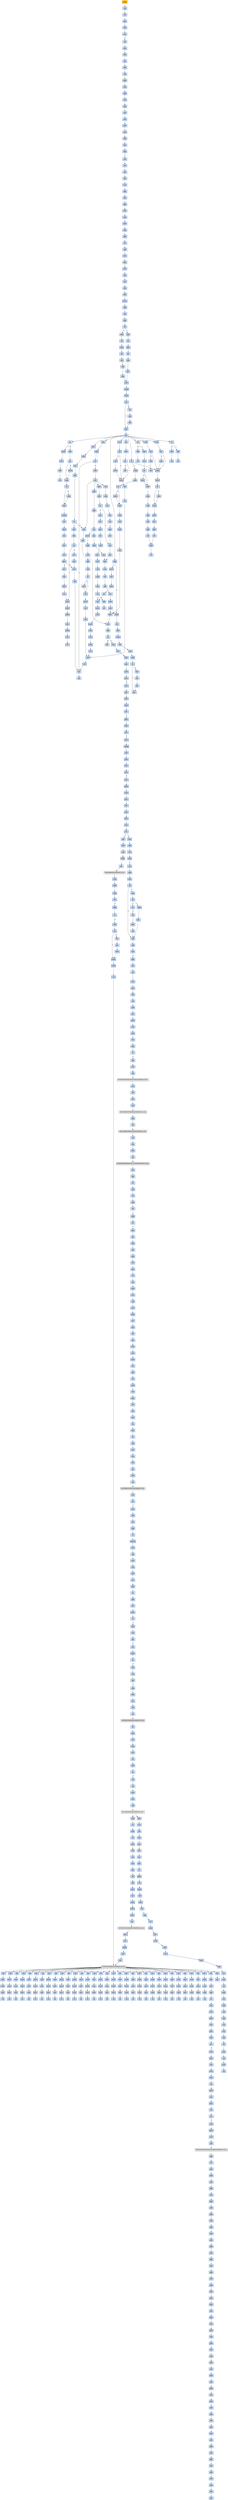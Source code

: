 strict digraph G {
	graph [bgcolor=transparent,
		name=G
	];
	node [color=lightsteelblue,
		fillcolor=lightsteelblue,
		shape=rectangle,
		style=filled
	];
	a0x004da5c5pusha_	[color=lightgrey,
		fillcolor=orange,
		label=pusha];
	a0x004da5c6call_0x004da5d4	[label=call];
	a0x004da5c5pusha_ -> a0x004da5c6call_0x004da5d4	[color="#000000"];
	a0x004da5d4xorl_ecx_ecx	[label=xorl];
	a0x004da5c6call_0x004da5d4 -> a0x004da5d4xorl_ecx_ecx	[color="#000000"];
	a0x004da5d6popl_esi	[label=popl];
	a0x004da5d4xorl_ecx_ecx -> a0x004da5d6popl_esi	[color="#000000"];
	a0x004da5d7xchgl_ecx_esi_	[label=xchgl];
	a0x004da5d6popl_esi -> a0x004da5d7xchgl_ecx_esi_	[color="#000000"];
	a0x004da5d9jecxz_0x004da5cf	[label=jecxz];
	a0x004da5d7xchgl_ecx_esi_ -> a0x004da5d9jecxz_0x004da5cf	[color="#000000"];
	a0x004da5dbsubl_ecx_esi	[label=subl];
	a0x004da5d9jecxz_0x004da5cf -> a0x004da5dbsubl_ecx_esi	[color="#000000",
		label=F];
	a0x004da5ddmovl_esi_ebx	[label=movl];
	a0x004da5dbsubl_ecx_esi -> a0x004da5ddmovl_esi_ebx	[color="#000000"];
	a0x004da5dflodsl_ds_esi__eax	[label=lodsl];
	a0x004da5ddmovl_esi_ebx -> a0x004da5dflodsl_ds_esi__eax	[color="#000000"];
	a0x004da5e0subl_eax_ebx	[label=subl];
	a0x004da5dflodsl_ds_esi__eax -> a0x004da5e0subl_eax_ebx	[color="#000000"];
	a0x004da5e2lodsl_ds_esi__eax	[label=lodsl];
	a0x004da5e0subl_eax_ebx -> a0x004da5e2lodsl_ds_esi__eax	[color="#000000"];
	a0x004da5e3addl_ebx_eax	[label=addl];
	a0x004da5e2lodsl_ds_esi__eax -> a0x004da5e3addl_ebx_eax	[color="#000000"];
	a0x004da5e5pushl_eax	[label=pushl];
	a0x004da5e3addl_ebx_eax -> a0x004da5e5pushl_eax	[color="#000000"];
	a0x004da5e6xchgl_eax_edi	[label=xchgl];
	a0x004da5e5pushl_eax -> a0x004da5e6xchgl_eax_edi	[color="#000000"];
	a0x004da5e7lodsl_ds_esi__eax	[label=lodsl];
	a0x004da5e6xchgl_eax_edi -> a0x004da5e7lodsl_ds_esi__eax	[color="#000000"];
	a0x004da5e8xchgl_eax_ecx	[label=xchgl];
	a0x004da5e7lodsl_ds_esi__eax -> a0x004da5e8xchgl_eax_ecx	[color="#000000"];
	a0x004da5e9repz_movsl_ds_esi__es_edi_	[label=repz];
	a0x004da5e8xchgl_eax_ecx -> a0x004da5e9repz_movsl_ds_esi__es_edi_	[color="#000000"];
	a0x004da5ebpopl_esi	[label=popl];
	a0x004da5e9repz_movsl_ds_esi__es_edi_ -> a0x004da5ebpopl_esi	[color="#000000"];
	a0x004da5eclodsl_ds_esi__eax	[label=lodsl];
	a0x004da5ebpopl_esi -> a0x004da5eclodsl_ds_esi__eax	[color="#000000"];
	a0x004da5edpushl_esi	[label=pushl];
	a0x004da5eclodsl_ds_esi__eax -> a0x004da5edpushl_esi	[color="#000000"];
	a0x004da5eexchgl_eax_ecx	[label=xchgl];
	a0x004da5edpushl_esi -> a0x004da5eexchgl_eax_ecx	[color="#000000"];
	a0x004da5efaddl_ebx_esi_	[label=addl];
	a0x004da5eexchgl_eax_ecx -> a0x004da5efaddl_ebx_esi_	[color="#000000"];
	a0x004da5f1lodsl_ds_esi__eax	[label=lodsl];
	a0x004da5efaddl_ebx_esi_ -> a0x004da5f1lodsl_ds_esi__eax	[color="#000000"];
	a0x004da5f2loop_0x004da5ef	[label=loop];
	a0x004da5f1lodsl_ds_esi__eax -> a0x004da5f2loop_0x004da5ef	[color="#000000"];
	a0x004da5f4lodsl_ds_esi__eax	[label=lodsl];
	a0x004da5f2loop_0x004da5ef -> a0x004da5f4lodsl_ds_esi__eax	[color="#000000",
		label=F];
	a0x004da5f5leal_0x10esi__ebp	[label=leal];
	a0x004da5f4lodsl_ds_esi__eax -> a0x004da5f5leal_0x10esi__ebp	[color="#000000"];
	a0x004da5f8addl_ebx_ebp_	[label=addl];
	a0x004da5f5leal_0x10esi__ebp -> a0x004da5f8addl_ebx_ebp_	[color="#000000"];
	a0x004da5fbleal_0x1cebp__edi	[label=leal];
	a0x004da5f8addl_ebx_ebp_ -> a0x004da5fbleal_0x1cebp__edi	[color="#000000"];
	a0x004da5femovb_0x1cUINT8_ch	[label=movb];
	a0x004da5fbleal_0x1cebp__edi -> a0x004da5femovb_0x1cUINT8_ch	[color="#000000"];
	a0x004da600repz_stosl_eax_es_edi_	[label=repz];
	a0x004da5femovb_0x1cUINT8_ch -> a0x004da600repz_stosl_eax_es_edi_	[color="#000000"];
	a0x004da602popl_esi	[label=popl];
	a0x004da600repz_stosl_eax_es_edi_ -> a0x004da602popl_esi	[color="#000000"];
	a0x004da603lodsl_ds_esi__eax	[label=lodsl];
	a0x004da602popl_esi -> a0x004da603lodsl_ds_esi__eax	[color="#000000"];
	a0x004da604pushl_ebx	[label=pushl];
	a0x004da603lodsl_ds_esi__eax -> a0x004da604pushl_ebx	[color="#000000"];
	a0x004da605pushl_eax	[label=pushl];
	a0x004da604pushl_ebx -> a0x004da605pushl_eax	[color="#000000"];
	a0x004da606pushl_ecx	[label=pushl];
	a0x004da605pushl_eax -> a0x004da606pushl_ecx	[color="#000000"];
	a0x004da607xchgl_eax_edi	[label=xchgl];
	a0x004da606pushl_ecx -> a0x004da607xchgl_eax_edi	[color="#000000"];
	a0x004da608popl_eax	[label=popl];
	a0x004da607xchgl_eax_edi -> a0x004da608popl_eax	[color="#000000"];
	a0x004da609leal_0x5cebpeax4__edx	[label=leal];
	a0x004da608popl_eax -> a0x004da609leal_0x5cebpeax4__edx	[color="#000000"];
	a0x004da60dcall_esi_	[label=call];
	a0x004da609leal_0x5cebpeax4__edx -> a0x004da60dcall_esi_	[color="#000000"];
	a0x004da7f3pushl_eax	[label=pushl];
	a0x004da60dcall_esi_ -> a0x004da7f3pushl_eax	[color="#000000"];
	a0x004da7f4movl_0x8ebp__eax	[label=movl];
	a0x004da7f3pushl_eax -> a0x004da7f4movl_0x8ebp__eax	[color="#000000"];
	a0x004da7f7pushl_edx	[label=pushl];
	a0x004da7f4movl_0x8ebp__eax -> a0x004da7f7pushl_edx	[color="#000000"];
	a0x004da7f8shrl_0xbUINT8_eax	[label=shrl];
	a0x004da7f7pushl_edx -> a0x004da7f8shrl_0xbUINT8_eax	[color="#000000"];
	a0x004da7fbmull_edx__eax	[label=mull];
	a0x004da7f8shrl_0xbUINT8_eax -> a0x004da7fbmull_edx__eax	[color="#000000"];
	a0x004da7fdmovl_ebp__edx	[label=movl];
	a0x004da7fbmull_edx__eax -> a0x004da7fdmovl_ebp__edx	[color="#000000"];
	a0x004da800movl_edx__edx	[label=movl];
	a0x004da7fdmovl_ebp__edx -> a0x004da800movl_edx__edx	[color="#000000"];
	a0x004da802bswap_edx	[label=bswap];
	a0x004da800movl_edx__edx -> a0x004da802bswap_edx	[color="#000000"];
	a0x004da804subl_0x4ebp__edx	[label=subl];
	a0x004da802bswap_edx -> a0x004da804subl_0x4ebp__edx	[color="#000000"];
	a0x004da807cmpl_edx_eax	[label=cmpl];
	a0x004da804subl_0x4ebp__edx -> a0x004da807cmpl_edx_eax	[color="#000000"];
	a0x004da809popl_edx	[label=popl];
	a0x004da807cmpl_edx_eax -> a0x004da809popl_edx	[color="#000000"];
	a0x004da80ajbe_0x004da81c	[label=jbe];
	a0x004da809popl_edx -> a0x004da80ajbe_0x004da81c	[color="#000000"];
	a0x004da80cmovl_eax_0x8ebp_	[label=movl];
	a0x004da80ajbe_0x004da81c -> a0x004da80cmovl_eax_0x8ebp_	[color="#000000",
		label=F];
	a0x004da81caddl_eax_0x4ebp_	[label=addl];
	a0x004da80ajbe_0x004da81c -> a0x004da81caddl_eax_0x4ebp_	[color="#000000",
		label=T];
	a0x004da80fxorl_eax_eax	[label=xorl];
	a0x004da80cmovl_eax_0x8ebp_ -> a0x004da80fxorl_eax_eax	[color="#000000"];
	a0x004da811movb_0x8UINT8_ah	[label=movb];
	a0x004da80fxorl_eax_eax -> a0x004da811movb_0x8UINT8_ah	[color="#000000"];
	a0x004da813subl_edx__eax	[label=subl];
	a0x004da811movb_0x8UINT8_ah -> a0x004da813subl_edx__eax	[color="#000000"];
	a0x004da815shrl_0x5UINT8_eax	[label=shrl];
	a0x004da813subl_edx__eax -> a0x004da815shrl_0x5UINT8_eax	[color="#000000"];
	a0x004da818addl_eax_edx_	[label=addl];
	a0x004da815shrl_0x5UINT8_eax -> a0x004da818addl_eax_edx_	[color="#000000"];
	a0x004da81ajmp_0x004da82a	[label=jmp];
	a0x004da818addl_eax_edx_ -> a0x004da81ajmp_0x004da82a	[color="#000000"];
	a0x004da82apopl_eax	[label=popl];
	a0x004da81ajmp_0x004da82a -> a0x004da82apopl_eax	[color="#000000"];
	a0x004da82bpushfl_	[label=pushfl];
	a0x004da82apopl_eax -> a0x004da82bpushfl_	[color="#000000"];
	a0x004da82ccmpb_0x0UINT8_0xbebp_	[label=cmpb];
	a0x004da82bpushfl_ -> a0x004da82ccmpb_0x0UINT8_0xbebp_	[color="#000000"];
	a0x004da830jne_0x004da83d	[label=jne];
	a0x004da82ccmpb_0x0UINT8_0xbebp_ -> a0x004da830jne_0x004da83d	[color="#000000"];
	a0x004da83dpopfl_	[label=popfl];
	a0x004da830jne_0x004da83d -> a0x004da83dpopfl_	[color="#000000",
		label=T];
	a0x004da832incl_ebp_	[label=incl];
	a0x004da830jne_0x004da83d -> a0x004da832incl_ebp_	[color="#000000",
		label=F];
	a0x004da83eret	[label=ret];
	a0x004da83dpopfl_ -> a0x004da83eret	[color="#000000"];
	a0x004da60fjb_0x004da668	[label=jb];
	a0x004da83eret -> a0x004da60fjb_0x004da668	[color="#000000"];
	a0x004da847adcl_eax_eax	[label=adcl];
	a0x004da83eret -> a0x004da847adcl_eax_eax	[color="#000000"];
	a0x004da671jae_0x004da6bf	[label=jae];
	a0x004da83eret -> a0x004da671jae_0x004da6bf	[color="#000000"];
	a0x004da854leal_0x4edx__edx	[label=leal];
	a0x004da83eret -> a0x004da854leal_0x4edx__edx	[color="#000000"];
	a0x004da64dpopl_edx	[label=popl];
	a0x004da83eret -> a0x004da64dpopl_edx	[color="#000000"];
	a0x004da677jb_0x004da692	[label=jb];
	a0x004da83eret -> a0x004da677jb_0x004da692	[color="#000000"];
	a0x004da67djb_0x004da6a8	[label=jb];
	a0x004da83eret -> a0x004da67djb_0x004da6a8	[color="#000000"];
	a0x004da697xchgl_ebx_0x10ebp_	[label=xchgl];
	a0x004da83eret -> a0x004da697xchgl_ebx_0x10ebp_	[color="#000000"];
	a0x004da6a0xchgl_ebx_0x14ebp_	[label=xchgl];
	a0x004da83eret -> a0x004da6a0xchgl_ebx_0x14ebp_	[color="#000000"];
	a0x004da85dmovb_0x9UINT8_al	[label=movb];
	a0x004da83eret -> a0x004da85dmovb_0x9UINT8_al	[color="#000000"];
	a0x004da734loop_0x004da716	[label=loop];
	a0x004da83eret -> a0x004da734loop_0x004da716	[color="#000000"];
	a0x004da611subb_0x3UINT8_al	[label=subb];
	a0x004da60fjb_0x004da668 -> a0x004da611subb_0x3UINT8_al	[color="#000000",
		label=F];
	a0x004da668movb_0x30UINT8_cl	[label=movb];
	a0x004da60fjb_0x004da668 -> a0x004da668movb_0x30UINT8_cl	[color="#000000",
		label=T];
	a0x004da613jae_0x004da617	[label=jae];
	a0x004da611subb_0x3UINT8_al -> a0x004da613jae_0x004da617	[color="#000000"];
	a0x004da615movb_0x0UINT8_al	[label=movb];
	a0x004da613jae_0x004da617 -> a0x004da615movb_0x0UINT8_al	[color="#000000",
		label=F];
	a0x004da617cmpb_0x7UINT8_al	[label=cmpb];
	a0x004da613jae_0x004da617 -> a0x004da617cmpb_0x7UINT8_al	[color="#000000",
		label=T];
	a0x004da615movb_0x0UINT8_al -> a0x004da617cmpb_0x7UINT8_al	[color="#000000"];
	a0x004da619jb_0x004da61d	[label=jb];
	a0x004da617cmpb_0x7UINT8_al -> a0x004da619jb_0x004da61d	[color="#000000"];
	a0x004da61dpushl_eax	[label=pushl];
	a0x004da619jb_0x004da61d -> a0x004da61dpushl_eax	[color="#000000",
		label=T];
	a0x004da61bsubb_0x3UINT8_al	[label=subb];
	a0x004da619jb_0x004da61d -> a0x004da61bsubb_0x3UINT8_al	[color="#000000",
		label=F];
	a0x004da61emovzbl__1edi__ebx	[label=movzbl];
	a0x004da61dpushl_eax -> a0x004da61emovzbl__1edi__ebx	[color="#000000"];
	a0x004da622shll_0x3UINT8_ebx	[label=shll];
	a0x004da61emovzbl__1edi__ebx -> a0x004da622shll_0x3UINT8_ebx	[color="#000000"];
	a0x004da625movb_0x0UINT8_bl	[label=movb];
	a0x004da622shll_0x3UINT8_ebx -> a0x004da625movb_0x0UINT8_bl	[color="#000000"];
	a0x004da627leal_ebxebx2__ebx	[label=leal];
	a0x004da625movb_0x0UINT8_bl -> a0x004da627leal_ebxebx2__ebx	[color="#000000"];
	a0x004da62aleal_0x100cebpebx4__ebx	[label=leal];
	a0x004da627leal_ebxebx2__ebx -> a0x004da62aleal_0x100cebpebx4__ebx	[color="#000000"];
	a0x004da631movb_0x1UINT8_al	[label=movb];
	a0x004da62aleal_0x100cebpebx4__ebx -> a0x004da631movb_0x1UINT8_al	[color="#000000"];
	a0x004da633jecxz_0x004da65e	[label=jecxz];
	a0x004da631movb_0x1UINT8_al -> a0x004da633jecxz_0x004da65e	[color="#000000"];
	a0x004da65emovb_0x1UINT8_ch	[label=movb];
	a0x004da633jecxz_0x004da65e -> a0x004da65emovb_0x1UINT8_ch	[color="#000000",
		label=T];
	a0x004da635movl_edi_edx	[label=movl];
	a0x004da633jecxz_0x004da65e -> a0x004da635movl_edi_edx	[color="#000000",
		label=F];
	a0x004da660call_0x8esi_	[label=call];
	a0x004da65emovb_0x1UINT8_ch -> a0x004da660call_0x8esi_	[color="#000000"];
	a0x004da842leal_ebxeax4__edx	[label=leal];
	a0x004da660call_0x8esi_ -> a0x004da842leal_ebxeax4__edx	[color="#000000"];
	a0x004da845call_esi_	[label=call];
	a0x004da842leal_ebxeax4__edx -> a0x004da845call_esi_	[color="#000000"];
	a0x004da81fsubl_eax_0x8ebp_	[label=subl];
	a0x004da81caddl_eax_0x4ebp_ -> a0x004da81fsubl_eax_0x8ebp_	[color="#000000"];
	a0x004da822movl_edx__eax	[label=movl];
	a0x004da81fsubl_eax_0x8ebp_ -> a0x004da822movl_edx__eax	[color="#000000"];
	a0x004da824shrl_0x5UINT8_eax	[label=shrl];
	a0x004da822movl_edx__eax -> a0x004da824shrl_0x5UINT8_eax	[color="#000000"];
	a0x004da827subl_eax_edx_	[label=subl];
	a0x004da824shrl_0x5UINT8_eax -> a0x004da827subl_eax_edx_	[color="#000000"];
	a0x004da829stc_	[label=stc];
	a0x004da827subl_eax_edx_ -> a0x004da829stc_	[color="#000000"];
	a0x004da829stc_ -> a0x004da82apopl_eax	[color="#000000"];
	a0x004da849cmpl_ecx_eax	[label=cmpl];
	a0x004da847adcl_eax_eax -> a0x004da849cmpl_ecx_eax	[color="#000000"];
	a0x004da84bjb_0x004da842	[label=jb];
	a0x004da849cmpl_ecx_eax -> a0x004da84bjb_0x004da842	[color="#000000"];
	a0x004da84bjb_0x004da842 -> a0x004da842leal_ebxeax4__edx	[color="#000000",
		label=T];
	a0x004da84dsubl_ecx_eax	[label=subl];
	a0x004da84bjb_0x004da842 -> a0x004da84dsubl_ecx_eax	[color="#000000",
		label=F];
	a0x004da835shll_0x8UINT8_0x4ebp_	[label=shll];
	a0x004da832incl_ebp_ -> a0x004da835shll_0x8UINT8_0x4ebp_	[color="#000000"];
	a0x004da839shll_0x8UINT8_0x8ebp_	[label=shll];
	a0x004da835shll_0x8UINT8_0x4ebp_ -> a0x004da839shll_0x8UINT8_0x8ebp_	[color="#000000"];
	a0x004da839shll_0x8UINT8_0x8ebp_ -> a0x004da83dpopfl_	[color="#000000"];
	a0x004da84fret	[label=ret];
	a0x004da84dsubl_ecx_eax -> a0x004da84fret	[color="#000000"];
	a0x004da663xorl_ecx_ecx	[label=xorl];
	a0x004da84fret -> a0x004da663xorl_ecx_ecx	[color="#000000"];
	a0x004da86dpopl_ebx	[label=popl];
	a0x004da84fret -> a0x004da86dpopl_ebx	[color="#000000"];
	a0x004da6f3cmpb_0x4UINT8_al	[label=cmpb];
	a0x004da84fret -> a0x004da6f3cmpb_0x4UINT8_al	[color="#000000"];
	a0x004da74cxorl_edx_edx	[label=xorl];
	a0x004da84fret -> a0x004da74cxorl_edx_edx	[color="#000000"];
	a0x004da665jmp_0x1cesi_	[label=jmp];
	a0x004da663xorl_ecx_ecx -> a0x004da665jmp_0x1cesi_	[color="#000000"];
	a0x004da768stosb_al_es_edi_	[label=stosb];
	a0x004da665jmp_0x1cesi_ -> a0x004da768stosb_al_es_edi_	[color="#000000"];
	a0x004da769cmpl_0x24esi__edi	[label=cmpl];
	a0x004da768stosb_al_es_edi_ -> a0x004da769cmpl_0x24esi__edi	[color="#000000"];
	a0x004da76cjae_0x004da771	[label=jae];
	a0x004da769cmpl_0x24esi__edi -> a0x004da76cjae_0x004da771	[color="#000000"];
	a0x004da76ejmp_0x20esi_	[label=jmp];
	a0x004da76cjae_0x004da771 -> a0x004da76ejmp_0x20esi_	[color="#000000",
		label=F];
	a0x004da771popl_eax	[label=popl];
	a0x004da76cjae_0x004da771 -> a0x004da771popl_eax	[color="#000000",
		label=T];
	a0x004da66amovl_0xcebp__ebx	[label=movl];
	a0x004da668movb_0x30UINT8_cl -> a0x004da66amovl_0xcebp__ebx	[color="#000000"];
	a0x004da66daddl_ecx_edx	[label=addl];
	a0x004da66amovl_0xcebp__ebx -> a0x004da66daddl_ecx_edx	[color="#000000"];
	a0x004da66fcall_esi_	[label=call];
	a0x004da66daddl_ecx_edx -> a0x004da66fcall_esi_	[color="#000000"];
	a0x004da6bfcmpb_0x7UINT8_al	[label=cmpb];
	a0x004da671jae_0x004da6bf -> a0x004da6bfcmpb_0x7UINT8_al	[color="#000000",
		label=T];
	a0x004da673addl_ecx_edx	[label=addl];
	a0x004da671jae_0x004da6bf -> a0x004da673addl_ecx_edx	[color="#000000",
		label=F];
	a0x004da6c1movb_0x7UINT8_al	[label=movb];
	a0x004da6bfcmpb_0x7UINT8_al -> a0x004da6c1movb_0x7UINT8_al	[color="#000000"];
	a0x004da6c3jb_0x004da6c7	[label=jb];
	a0x004da6c1movb_0x7UINT8_al -> a0x004da6c3jb_0x004da6c7	[color="#000000"];
	a0x004da6c7pushl_eax	[label=pushl];
	a0x004da6c3jb_0x004da6c7 -> a0x004da6c7pushl_eax	[color="#000000",
		label=T];
	a0x004da6c5movb_0xaUINT8_al	[label=movb];
	a0x004da6c3jb_0x004da6c7 -> a0x004da6c5movb_0xaUINT8_al	[color="#000000",
		label=F];
	a0x004da6c8xchgl_ebx_0x10ebp_	[label=xchgl];
	a0x004da6c7pushl_eax -> a0x004da6c8xchgl_ebx_0x10ebp_	[color="#000000"];
	a0x004da6cbxchgl_ebx_0x14ebp_	[label=xchgl];
	a0x004da6c8xchgl_ebx_0x10ebp_ -> a0x004da6cbxchgl_ebx_0x14ebp_	[color="#000000"];
	a0x004da6cemovl_ebx_0x18ebp_	[label=movl];
	a0x004da6cbxchgl_ebx_0x14ebp_ -> a0x004da6cemovl_ebx_0x18ebp_	[color="#000000"];
	a0x004da6d1movl_ebp_edx	[label=movl];
	a0x004da6cemovl_ebx_0x18ebp_ -> a0x004da6d1movl_ebp_edx	[color="#000000"];
	a0x004da6d3addl_0x3cesi__edx	[label=addl];
	a0x004da6d1movl_ebp_edx -> a0x004da6d3addl_0x3cesi__edx	[color="#000000"];
	a0x004da6d6call_0xcesi_	[label=call];
	a0x004da6d3addl_0x3cesi__edx -> a0x004da6d6call_0xcesi_	[color="#000000"];
	a0x004da850movb_0x8UINT8_cl	[label=movb];
	a0x004da6d6call_0xcesi_ -> a0x004da850movb_0x8UINT8_cl	[color="#000000"];
	a0x004da852call_esi_	[label=call];
	a0x004da850movb_0x8UINT8_cl -> a0x004da852call_esi_	[color="#000000"];
	a0x004da857movb_0x1UINT8_al	[label=movb];
	a0x004da854leal_0x4edx__edx -> a0x004da857movb_0x1UINT8_al	[color="#000000"];
	a0x004da859jae_0x004da866	[label=jae];
	a0x004da857movb_0x1UINT8_al -> a0x004da859jae_0x004da866	[color="#000000"];
	a0x004da866pushl_eax	[label=pushl];
	a0x004da859jae_0x004da866 -> a0x004da866pushl_eax	[color="#000000",
		label=T];
	a0x004da85bcall_esi_	[label=call];
	a0x004da859jae_0x004da866 -> a0x004da85bcall_esi_	[color="#000000",
		label=F];
	a0x004da867leal_edxeax4__ebx	[label=leal];
	a0x004da866pushl_eax -> a0x004da867leal_edxeax4__ebx	[color="#000000"];
	a0x004da86acall_0x4esi_	[label=call];
	a0x004da867leal_edxeax4__ebx -> a0x004da86acall_0x4esi_	[color="#000000"];
	a0x004da83fxorl_eax_eax	[label=xorl];
	a0x004da86acall_0x4esi_ -> a0x004da83fxorl_eax_eax	[color="#000000"];
	a0x004da841incl_eax	[label=incl];
	a0x004da83fxorl_eax_eax -> a0x004da841incl_eax	[color="#000000"];
	a0x004da841incl_eax -> a0x004da842leal_ebxeax4__edx	[color="#000000"];
	a0x004da86eaddl_ebx_eax	[label=addl];
	a0x004da86dpopl_ebx -> a0x004da86eaddl_ebx_eax	[color="#000000"];
	a0x004da870ret	[label=ret];
	a0x004da86eaddl_ebx_eax -> a0x004da870ret	[color="#000000"];
	a0x004da6d9pushl_0x3UINT8	[label=pushl];
	a0x004da870ret -> a0x004da6d9pushl_0x3UINT8	[color="#000000"];
	a0x004da6bapopl_ebx	[label=popl];
	a0x004da870ret -> a0x004da6bapopl_ebx	[color="#000000"];
	a0x004da6dbpopl_ecx	[label=popl];
	a0x004da6d9pushl_0x3UINT8 -> a0x004da6dbpopl_ecx	[color="#000000"];
	a0x004da6dcpushl_eax	[label=pushl];
	a0x004da6dbpopl_ecx -> a0x004da6dcpushl_eax	[color="#000000"];
	a0x004da6dddecl_eax	[label=decl];
	a0x004da6dcpushl_eax -> a0x004da6dddecl_eax	[color="#000000"];
	a0x004da6decmpl_ecx_eax	[label=cmpl];
	a0x004da6dddecl_eax -> a0x004da6decmpl_ecx_eax	[color="#000000"];
	a0x004da6e0jb_0x004da6e4	[label=jb];
	a0x004da6decmpl_ecx_eax -> a0x004da6e0jb_0x004da6e4	[color="#000000"];
	a0x004da6e4shll_0x6UINT8_eax	[label=shll];
	a0x004da6e0jb_0x004da6e4 -> a0x004da6e4shll_0x6UINT8_eax	[color="#000000",
		label=T];
	a0x004da6e2movl_ecx_eax	[label=movl];
	a0x004da6e0jb_0x004da6e4 -> a0x004da6e2movl_ecx_eax	[color="#000000",
		label=F];
	a0x004da6e7movb_0x40UINT8_cl	[label=movb];
	a0x004da6e4shll_0x6UINT8_eax -> a0x004da6e7movb_0x40UINT8_cl	[color="#000000"];
	a0x004da6e9leal_0x37cebpeax4__ebx	[label=leal];
	a0x004da6e7movb_0x40UINT8_cl -> a0x004da6e9leal_0x37cebpeax4__ebx	[color="#000000"];
	a0x004da6f0call_0x4esi_	[label=call];
	a0x004da6e9leal_0x37cebpeax4__ebx -> a0x004da6f0call_0x4esi_	[color="#000000"];
	a0x004da6f0call_0x4esi_ -> a0x004da83fxorl_eax_eax	[color="#000000"];
	a0x004da6f5movl_eax_ebx	[label=movl];
	a0x004da6f3cmpb_0x4UINT8_al -> a0x004da6f5movl_eax_ebx	[color="#000000"];
	a0x004da6f7jb_0x004da758	[label=jb];
	a0x004da6f5movl_eax_ebx -> a0x004da6f7jb_0x004da758	[color="#000000"];
	a0x004da6f9xorl_ebx_ebx	[label=xorl];
	a0x004da6f7jb_0x004da758 -> a0x004da6f9xorl_ebx_ebx	[color="#000000",
		label=F];
	a0x004da758incl_ebx	[label=incl];
	a0x004da6f7jb_0x004da758 -> a0x004da758incl_ebx	[color="#000000",
		label=T];
	a0x004da6fbshrl_eax	[label=shrl];
	a0x004da6f9xorl_ebx_ebx -> a0x004da6fbshrl_eax	[color="#000000"];
	a0x004da6fdadcl_ebx_ebx	[label=adcl];
	a0x004da6fbshrl_eax -> a0x004da6fdadcl_ebx_ebx	[color="#000000"];
	a0x004da6ffdecl_eax	[label=decl];
	a0x004da6fdadcl_ebx_ebx -> a0x004da6ffdecl_eax	[color="#000000"];
	a0x004da700incl_ebx	[label=incl];
	a0x004da6ffdecl_eax -> a0x004da700incl_ebx	[color="#000000"];
	a0x004da701xchgl_eax_ecx	[label=xchgl];
	a0x004da700incl_ebx -> a0x004da701xchgl_eax_ecx	[color="#000000"];
	a0x004da702incl_ebx	[label=incl];
	a0x004da701xchgl_eax_ecx -> a0x004da702incl_ebx	[color="#000000"];
	a0x004da703shll_cl_ebx	[label=shll];
	a0x004da702incl_ebx -> a0x004da703shll_cl_ebx	[color="#000000"];
	a0x004da705cmpb_0x5UINT8_cl	[label=cmpb];
	a0x004da703shll_cl_ebx -> a0x004da705cmpb_0x5UINT8_cl	[color="#000000"];
	a0x004da708leal_0x17cebpebx4__edx	[label=leal];
	a0x004da705cmpb_0x5UINT8_cl -> a0x004da708leal_0x17cebpebx4__edx	[color="#000000"];
	a0x004da70fjbe_0x004da73f	[label=jbe];
	a0x004da708leal_0x17cebpebx4__edx -> a0x004da70fjbe_0x004da73f	[color="#000000"];
	a0x004da73fxorl_eax_eax	[label=xorl];
	a0x004da70fjbe_0x004da73f -> a0x004da73fxorl_eax_eax	[color="#000000",
		label=T];
	a0x004da711subb_0x4UINT8_cl	[label=subb];
	a0x004da70fjbe_0x004da73f -> a0x004da711subb_0x4UINT8_cl	[color="#000000",
		label=F];
	a0x004da741pushl_ebx	[label=pushl];
	a0x004da73fxorl_eax_eax -> a0x004da741pushl_ebx	[color="#000000"];
	a0x004da742incl_eax	[label=incl];
	a0x004da741pushl_ebx -> a0x004da742incl_eax	[color="#000000"];
	a0x004da743pushl_ecx	[label=pushl];
	a0x004da742incl_eax -> a0x004da743pushl_ecx	[color="#000000"];
	a0x004da744shll_cl_eax	[label=shll];
	a0x004da743pushl_ecx -> a0x004da744shll_cl_eax	[color="#000000"];
	a0x004da746movl_edx_ebx	[label=movl];
	a0x004da744shll_cl_eax -> a0x004da746movl_edx_ebx	[color="#000000"];
	a0x004da748xchgl_eax_ecx	[label=xchgl];
	a0x004da746movl_edx_ebx -> a0x004da748xchgl_eax_ecx	[color="#000000"];
	a0x004da749call_0x4esi_	[label=call];
	a0x004da748xchgl_eax_ecx -> a0x004da749call_0x4esi_	[color="#000000"];
	a0x004da749call_0x4esi_ -> a0x004da83fxorl_eax_eax	[color="#000000"];
	a0x004da74epopl_ecx	[label=popl];
	a0x004da74cxorl_edx_edx -> a0x004da74epopl_ecx	[color="#000000"];
	a0x004da74fshrl_eax	[label=shrl];
	a0x004da74epopl_ecx -> a0x004da74fshrl_eax	[color="#000000"];
	a0x004da751adcl_edx_edx	[label=adcl];
	a0x004da74fshrl_eax -> a0x004da751adcl_edx_edx	[color="#000000"];
	a0x004da753loop_0x004da74f	[label=loop];
	a0x004da751adcl_edx_edx -> a0x004da753loop_0x004da74f	[color="#000000"];
	a0x004da755popl_ebx	[label=popl];
	a0x004da753loop_0x004da74f -> a0x004da755popl_ebx	[color="#000000",
		label=F];
	a0x004da756addl_edx_ebx	[label=addl];
	a0x004da755popl_ebx -> a0x004da756addl_edx_ebx	[color="#000000"];
	a0x004da756addl_edx_ebx -> a0x004da758incl_ebx	[color="#000000"];
	a0x004da759popl_ecx	[label=popl];
	a0x004da758incl_ebx -> a0x004da759popl_ecx	[color="#000000"];
	a0x004da75amovl_ebx_0xcebp_	[label=movl];
	a0x004da759popl_ecx -> a0x004da75amovl_ebx_0xcebp_	[color="#000000"];
	a0x004da75dpushl_esi	[label=pushl];
	a0x004da75amovl_ebx_0xcebp_ -> a0x004da75dpushl_esi	[color="#000000"];
	a0x004da75emovl_edi_esi	[label=movl];
	a0x004da75dpushl_esi -> a0x004da75emovl_edi_esi	[color="#000000"];
	a0x004da760subl_ebx_esi	[label=subl];
	a0x004da75emovl_edi_esi -> a0x004da760subl_ebx_esi	[color="#000000"];
	a0x004da762repz_movsb_ds_esi__es_edi_	[label=repz];
	a0x004da760subl_ebx_esi -> a0x004da762repz_movsb_ds_esi__es_edi_	[color="#000000"];
	a0x004da764lodsb_ds_esi__al	[label=lodsb];
	a0x004da762repz_movsb_ds_esi__es_edi_ -> a0x004da764lodsb_ds_esi__al	[color="#000000"];
	a0x004da765popl_esi	[label=popl];
	a0x004da764lodsb_ds_esi__al -> a0x004da765popl_esi	[color="#000000"];
	a0x004da766movb_0xffffff80UINT8_cl	[label=movb];
	a0x004da765popl_esi -> a0x004da766movb_0xffffff80UINT8_cl	[color="#000000"];
	a0x004da766movb_0xffffff80UINT8_cl -> a0x004da768stosb_al_es_edi_	[color="#000000"];
	a0x004da6c5movb_0xaUINT8_al -> a0x004da6c7pushl_eax	[color="#000000"];
	a0x004da61bsubb_0x3UINT8_al -> a0x004da61dpushl_eax	[color="#000000"];
	a0x004da637subl_0xcebp__edx	[label=subl];
	a0x004da635movl_edi_edx -> a0x004da637subl_0xcebp__edx	[color="#000000"];
	a0x004da63amovb_edx__ch	[label=movb];
	a0x004da637subl_0xcebp__edx -> a0x004da63amovb_edx__ch	[color="#000000"];
	a0x004da63cxorl_edx_edx	[label=xorl];
	a0x004da63amovb_edx__ch -> a0x004da63cxorl_edx_edx	[color="#000000"];
	a0x004da63etestb_ch_cl	[label=testb];
	a0x004da63cxorl_edx_edx -> a0x004da63etestb_ch_cl	[color="#000000"];
	a0x004da640setne_dh	[label=setne];
	a0x004da63etestb_ch_cl -> a0x004da640setne_dh	[color="#000000"];
	a0x004da643pushl_edx	[label=pushl];
	a0x004da640setne_dh -> a0x004da643pushl_edx	[color="#000000"];
	a0x004da644incb_dh	[label=incb];
	a0x004da643pushl_edx -> a0x004da644incb_dh	[color="#000000"];
	a0x004da646movb_al_dl	[label=movb];
	a0x004da644incb_dh -> a0x004da646movb_al_dl	[color="#000000"];
	a0x004da648leal_ebxedx4__edx	[label=leal];
	a0x004da646movb_al_dl -> a0x004da648leal_ebxedx4__edx	[color="#000000"];
	a0x004da64bcall_esi_	[label=call];
	a0x004da648leal_ebxedx4__edx -> a0x004da64bcall_esi_	[color="#000000"];
	a0x004da64elahf_	[label=lahf];
	a0x004da64dpopl_edx -> a0x004da64elahf_	[color="#000000"];
	a0x004da64fadcb_al_al	[label=adcb];
	a0x004da64elahf_ -> a0x004da64fadcb_al_al	[color="#000000"];
	a0x004da651shrb_cl	[label=shrb];
	a0x004da64fadcb_al_al -> a0x004da651shrb_cl	[color="#000000"];
	a0x004da653je_0x004da663	[label=je];
	a0x004da651shrb_cl -> a0x004da653je_0x004da663	[color="#000000"];
	a0x004da653je_0x004da663 -> a0x004da663xorl_ecx_ecx	[color="#000000",
		label=T];
	a0x004da655sahf_	[label=sahf];
	a0x004da653je_0x004da663 -> a0x004da655sahf_	[color="#000000",
		label=F];
	a0x004da656sbbb_dl_dh	[label=sbbb];
	a0x004da655sahf_ -> a0x004da656sbbb_dl_dh	[color="#000000"];
	a0x004da658je_0x004da63e	[label=je];
	a0x004da656sbbb_dl_dh -> a0x004da658je_0x004da63e	[color="#000000"];
	a0x004da658je_0x004da63e -> a0x004da63etestb_ch_cl	[color="#000000",
		label=T];
	a0x004da65amovb_0x0UINT8_ah	[label=movb];
	a0x004da658je_0x004da63e -> a0x004da65amovb_0x0UINT8_ah	[color="#000000",
		label=F];
	a0x004da65cxorl_ecx_ecx	[label=xorl];
	a0x004da65amovb_0x0UINT8_ah -> a0x004da65cxorl_ecx_ecx	[color="#000000"];
	a0x004da65cxorl_ecx_ecx -> a0x004da65emovb_0x1UINT8_ch	[color="#000000"];
	a0x004da675call_esi_	[label=call];
	a0x004da673addl_ecx_edx -> a0x004da675call_esi_	[color="#000000"];
	a0x004da679addl_ecx_edx	[label=addl];
	a0x004da677jb_0x004da692 -> a0x004da679addl_ecx_edx	[color="#000000",
		label=F];
	a0x004da692addl_0x60UINT8_edx	[label=addl];
	a0x004da677jb_0x004da692 -> a0x004da692addl_0x60UINT8_edx	[color="#000000",
		label=T];
	a0x004da67bcall_esi_	[label=call];
	a0x004da679addl_ecx_edx -> a0x004da67bcall_esi_	[color="#000000"];
	a0x004da67fcmpb_0x7UINT8_al	[label=cmpb];
	a0x004da67djb_0x004da6a8 -> a0x004da67fcmpb_0x7UINT8_al	[color="#000000",
		label=F];
	a0x004da6a8cmpb_0x7UINT8_al	[label=cmpb];
	a0x004da67djb_0x004da6a8 -> a0x004da6a8cmpb_0x7UINT8_al	[color="#000000",
		label=T];
	a0x004da681movb_0x9UINT8_al	[label=movb];
	a0x004da67fcmpb_0x7UINT8_al -> a0x004da681movb_0x9UINT8_al	[color="#000000"];
	a0x004da683jb_0x004da687	[label=jb];
	a0x004da681movb_0x9UINT8_al -> a0x004da683jb_0x004da687	[color="#000000"];
	a0x004da687pushl_eax	[label=pushl];
	a0x004da683jb_0x004da687 -> a0x004da687pushl_eax	[color="#000000",
		label=T];
	a0x004da685movb_0xbUINT8_al	[label=movb];
	a0x004da683jb_0x004da687 -> a0x004da685movb_0xbUINT8_al	[color="#000000",
		label=F];
	a0x004da688movl_edi_eax	[label=movl];
	a0x004da687pushl_eax -> a0x004da688movl_edi_eax	[color="#000000"];
	a0x004da68asubl_0xcebp__eax	[label=subl];
	a0x004da688movl_edi_eax -> a0x004da68asubl_0xcebp__eax	[color="#000000"];
	a0x004da68dmovb_eax__al	[label=movb];
	a0x004da68asubl_0xcebp__eax -> a0x004da68dmovb_eax__al	[color="#000000"];
	a0x004da68fjmp_0x18esi_	[label=jmp];
	a0x004da68dmovb_eax__al -> a0x004da68fjmp_0x18esi_	[color="#000000"];
	a0x004da68fjmp_0x18esi_ -> a0x004da766movb_0xffffff80UINT8_cl	[color="#000000"];
	a0x004da6e2movl_ecx_eax -> a0x004da6e4shll_0x6UINT8_eax	[color="#000000"];
	a0x004da6aamovb_0x8UINT8_al	[label=movb];
	a0x004da6a8cmpb_0x7UINT8_al -> a0x004da6aamovb_0x8UINT8_al	[color="#000000"];
	a0x004da6acjb_0x004da6b0	[label=jb];
	a0x004da6aamovb_0x8UINT8_al -> a0x004da6acjb_0x004da6b0	[color="#000000"];
	a0x004da6b0pushl_eax	[label=pushl];
	a0x004da6acjb_0x004da6b0 -> a0x004da6b0pushl_eax	[color="#000000",
		label=T];
	a0x004da6aemovb_0xbUINT8_al	[label=movb];
	a0x004da6acjb_0x004da6b0 -> a0x004da6aemovb_0xbUINT8_al	[color="#000000",
		label=F];
	a0x004da6b1pushl_ebx	[label=pushl];
	a0x004da6b0pushl_eax -> a0x004da6b1pushl_ebx	[color="#000000"];
	a0x004da6b2movl_ebp_edx	[label=movl];
	a0x004da6b1pushl_ebx -> a0x004da6b2movl_ebp_edx	[color="#000000"];
	a0x004da6b4addl_0x38esi__edx	[label=addl];
	a0x004da6b2movl_ebp_edx -> a0x004da6b4addl_0x38esi__edx	[color="#000000"];
	a0x004da6b7call_0xcesi_	[label=call];
	a0x004da6b4addl_0x38esi__edx -> a0x004da6b7call_0xcesi_	[color="#000000"];
	a0x004da6b7call_0xcesi_ -> a0x004da850movb_0x8UINT8_cl	[color="#000000"];
	a0x004da6bbxchgl_eax_ecx	[label=xchgl];
	a0x004da6bapopl_ebx -> a0x004da6bbxchgl_eax_ecx	[color="#000000"];
	a0x004da6bcjmp_0x30esi_	[label=jmp];
	a0x004da6bbxchgl_eax_ecx -> a0x004da6bcjmp_0x30esi_	[color="#000000"];
	a0x004da6bcjmp_0x30esi_ -> a0x004da75amovl_ebx_0xcebp_	[color="#000000"];
	a0x004da695call_esi_	[label=call];
	a0x004da692addl_0x60UINT8_edx -> a0x004da695call_esi_	[color="#000000"];
	a0x004da69ajae_0x004da6a8	[label=jae];
	a0x004da697xchgl_ebx_0x10ebp_ -> a0x004da69ajae_0x004da6a8	[color="#000000"];
	a0x004da69ajae_0x004da6a8 -> a0x004da6a8cmpb_0x7UINT8_al	[color="#000000",
		label=T];
	a0x004da69caddl_ecx_edx	[label=addl];
	a0x004da69ajae_0x004da6a8 -> a0x004da69caddl_ecx_edx	[color="#000000",
		label=F];
	a0x004da69ecall_esi_	[label=call];
	a0x004da69caddl_ecx_edx -> a0x004da69ecall_esi_	[color="#000000"];
	a0x004da6a3jae_0x004da6a8	[label=jae];
	a0x004da6a0xchgl_ebx_0x14ebp_ -> a0x004da6a3jae_0x004da6a8	[color="#000000"];
	a0x004da6a3jae_0x004da6a8 -> a0x004da6a8cmpb_0x7UINT8_al	[color="#000000",
		label=T];
	a0x004da6a5xchgl_ebx_0x18ebp_	[label=xchgl];
	a0x004da6a3jae_0x004da6a8 -> a0x004da6a5xchgl_ebx_0x18ebp_	[color="#000000",
		label=F];
	a0x004da6a5xchgl_ebx_0x18ebp_ -> a0x004da6a8cmpb_0x7UINT8_al	[color="#000000"];
	a0x004da6aemovb_0xbUINT8_al -> a0x004da6b0pushl_eax	[color="#000000"];
	a0x004da85fjae_0x004da866	[label=jae];
	a0x004da85dmovb_0x9UINT8_al -> a0x004da85fjae_0x004da866	[color="#000000"];
	a0x004da85fjae_0x004da866 -> a0x004da866pushl_eax	[color="#000000",
		label=T];
	a0x004da861shll_0x5UINT8_ecx	[label=shll];
	a0x004da85fjae_0x004da866 -> a0x004da861shll_0x5UINT8_ecx	[color="#000000",
		label=F];
	a0x004da864movb_0x11UINT8_al	[label=movb];
	a0x004da861shll_0x5UINT8_ecx -> a0x004da864movb_0x11UINT8_al	[color="#000000"];
	a0x004da864movb_0x11UINT8_al -> a0x004da866pushl_eax	[color="#000000"];
	a0x004da714xorl_eax_eax	[label=xorl];
	a0x004da711subb_0x4UINT8_cl -> a0x004da714xorl_eax_eax	[color="#000000"];
	a0x004da716movl_ebp__edx	[label=movl];
	a0x004da714xorl_eax_eax -> a0x004da716movl_ebp__edx	[color="#000000"];
	a0x004da719shrl_0x8ebp_	[label=shrl];
	a0x004da716movl_ebp__edx -> a0x004da719shrl_0x8ebp_	[color="#000000"];
	a0x004da71cmovl_edx__edx	[label=movl];
	a0x004da719shrl_0x8ebp_ -> a0x004da71cmovl_edx__edx	[color="#000000"];
	a0x004da71ebswap_edx	[label=bswap];
	a0x004da71cmovl_edx__edx -> a0x004da71ebswap_edx	[color="#000000"];
	a0x004da720subl_0x4ebp__edx	[label=subl];
	a0x004da71ebswap_edx -> a0x004da720subl_0x4ebp__edx	[color="#000000"];
	a0x004da723addl_eax_eax	[label=addl];
	a0x004da720subl_0x4ebp__edx -> a0x004da723addl_eax_eax	[color="#000000"];
	a0x004da725cmpl_0x8ebp__edx	[label=cmpl];
	a0x004da723addl_eax_eax -> a0x004da725cmpl_0x8ebp__edx	[color="#000000"];
	a0x004da728jb_0x004da731	[label=jb];
	a0x004da725cmpl_0x8ebp__edx -> a0x004da728jb_0x004da731	[color="#000000"];
	a0x004da731call_0x10esi_	[label=call];
	a0x004da728jb_0x004da731 -> a0x004da731call_0x10esi_	[color="#000000",
		label=T];
	a0x004da72amovl_0x8ebp__edx	[label=movl];
	a0x004da728jb_0x004da731 -> a0x004da72amovl_0x8ebp__edx	[color="#000000",
		label=F];
	a0x004da734loop_0x004da716 -> a0x004da716movl_ebp__edx	[color="#000000",
		label=T];
	a0x004da736movb_0x4UINT8_cl	[label=movb];
	a0x004da734loop_0x004da716 -> a0x004da736movb_0x4UINT8_cl	[color="#000000",
		label=F];
	a0x004da72dincl_eax	[label=incl];
	a0x004da72amovl_0x8ebp__edx -> a0x004da72dincl_eax	[color="#000000"];
	a0x004da72eaddl_edx_0x4ebp_	[label=addl];
	a0x004da72dincl_eax -> a0x004da72eaddl_edx_0x4ebp_	[color="#000000"];
	a0x004da72eaddl_edx_0x4ebp_ -> a0x004da731call_0x10esi_	[color="#000000"];
	a0x004da738shll_cl_eax	[label=shll];
	a0x004da736movb_0x4UINT8_cl -> a0x004da738shll_cl_eax	[color="#000000"];
	a0x004da73aaddl_eax_ebx	[label=addl];
	a0x004da738shll_cl_eax -> a0x004da73aaddl_eax_ebx	[color="#000000"];
	a0x004da73cleal_0x1cebp__edx	[label=leal];
	a0x004da73aaddl_eax_ebx -> a0x004da73cleal_0x1cebp__edx	[color="#000000"];
	a0x004da73cleal_0x1cebp__edx -> a0x004da73fxorl_eax_eax	[color="#000000"];
	a0x004da685movb_0xbUINT8_al -> a0x004da687pushl_eax	[color="#000000"];
	a0x004da772movl_0x40esi__ecx	[label=movl];
	a0x004da771popl_eax -> a0x004da772movl_0x40esi__ecx	[color="#000000"];
	a0x004da775popl_edi	[label=popl];
	a0x004da772movl_0x40esi__ecx -> a0x004da775popl_edi	[color="#000000"];
	a0x004da776popl_edx	[label=popl];
	a0x004da775popl_edi -> a0x004da776popl_edx	[color="#000000"];
	a0x004da777pushl_edi	[label=pushl];
	a0x004da776popl_edx -> a0x004da777pushl_edi	[color="#000000"];
	a0x004da778jecxz_0x004da795	[label=jecxz];
	a0x004da777pushl_edi -> a0x004da778jecxz_0x004da795	[color="#000000"];
	a0x004da77amovb_edi__al	[label=movb];
	a0x004da778jecxz_0x004da795 -> a0x004da77amovb_edi__al	[color="#000000",
		label=F];
	a0x004da77cincl_edi	[label=incl];
	a0x004da77amovb_edi__al -> a0x004da77cincl_edi	[color="#000000"];
	a0x004da77daddb_0x18UINT8_al	[label=addb];
	a0x004da77cincl_edi -> a0x004da77daddb_0x18UINT8_al	[color="#000000"];
	a0x004da77fcmpb_0x2UINT8_al	[label=cmpb];
	a0x004da77daddb_0x18UINT8_al -> a0x004da77fcmpb_0x2UINT8_al	[color="#000000"];
	a0x004da781jae_0x004da77a	[label=jae];
	a0x004da77fcmpb_0x2UINT8_al -> a0x004da781jae_0x004da77a	[color="#000000"];
	a0x004da783movl_edi__eax	[label=movl];
	a0x004da781jae_0x004da77a -> a0x004da783movl_edi__eax	[color="#000000",
		label=F];
	a0x004da785cmpb_0x9UINT8_al	[label=cmpb];
	a0x004da783movl_edi__eax -> a0x004da785cmpb_0x9UINT8_al	[color="#000000"];
	a0x004da787jne_0x004da77a	[label=jne];
	a0x004da785cmpb_0x9UINT8_al -> a0x004da787jne_0x004da77a	[color="#000000"];
	a0x004da789movb_0x0UINT8_al	[label=movb];
	a0x004da787jne_0x004da77a -> a0x004da789movb_0x0UINT8_al	[color="#000000",
		label=F];
	a0x004da78bbswap_eax	[label=bswap];
	a0x004da789movb_0x0UINT8_al -> a0x004da78bbswap_eax	[color="#000000"];
	a0x004da78daddl_0x14esi__eax	[label=addl];
	a0x004da78bbswap_eax -> a0x004da78daddl_0x14esi__eax	[color="#000000"];
	a0x004da790subl_edi_eax	[label=subl];
	a0x004da78daddl_0x14esi__eax -> a0x004da790subl_edi_eax	[color="#000000"];
	a0x004da792stosl_eax_es_edi_	[label=stosl];
	a0x004da790subl_edi_eax -> a0x004da792stosl_eax_es_edi_	[color="#000000"];
	a0x004da793loop_0x004da77a	[label=loop];
	a0x004da792stosl_eax_es_edi_ -> a0x004da793loop_0x004da77a	[color="#000000"];
	a0x004da795movl_0x28esi__ebx	[label=movl];
	a0x004da793loop_0x004da77a -> a0x004da795movl_0x28esi__ebx	[color="#000000",
		label=F];
	a0x004da798pushl_esi	[label=pushl];
	a0x004da795movl_0x28esi__ebx -> a0x004da798pushl_esi	[color="#000000"];
	a0x004da799pushl_edx	[label=pushl];
	a0x004da798pushl_esi -> a0x004da799pushl_edx	[color="#000000"];
	a0x004da79amovl_0x2cesi__esi	[label=movl];
	a0x004da799pushl_edx -> a0x004da79amovl_0x2cesi__esi	[color="#000000"];
	a0x004da79dincl_esi	[label=incl];
	a0x004da79amovl_0x2cesi__esi -> a0x004da79dincl_esi	[color="#000000"];
	a0x004da79elodsl_ds_esi__eax	[label=lodsl];
	a0x004da79dincl_esi -> a0x004da79elodsl_ds_esi__eax	[color="#000000"];
	a0x004da79ftestl_eax_eax	[label=testl];
	a0x004da79elodsl_ds_esi__eax -> a0x004da79ftestl_eax_eax	[color="#000000"];
	a0x004da7a1popl_edx	[label=popl];
	a0x004da79ftestl_eax_eax -> a0x004da7a1popl_edx	[color="#000000"];
	a0x004da7a2je_0x004da7c6	[label=je];
	a0x004da7a1popl_edx -> a0x004da7a2je_0x004da7c6	[color="#000000"];
	a0x004da7a4addl_edx_eax	[label=addl];
	a0x004da7a2je_0x004da7c6 -> a0x004da7a4addl_edx_eax	[color="#000000",
		label=F];
	a0x004da7c6popl_ecx	[label=popl];
	a0x004da7a2je_0x004da7c6 -> a0x004da7c6popl_ecx	[color="#000000",
		label=T];
	a0x004da7a6pushl_edx	[label=pushl];
	a0x004da7a4addl_edx_eax -> a0x004da7a6pushl_edx	[color="#000000"];
	a0x004da7a7pushl_esi	[label=pushl];
	a0x004da7a6pushl_edx -> a0x004da7a7pushl_esi	[color="#000000"];
	a0x004da7a8xchgl_eax_edi	[label=xchgl];
	a0x004da7a7pushl_esi -> a0x004da7a8xchgl_eax_edi	[color="#000000"];
	a0x004da7a9call__4ebx_	[label=call];
	a0x004da7a8xchgl_eax_edi -> a0x004da7a9call__4ebx_	[color="#000000"];
	LOADLIBRARYA_KERNEL32_DLL	[color=lightgrey,
		fillcolor=lightgrey,
		label="LOADLIBRARYA-KERNEL32-DLL"];
	a0x004da7a9call__4ebx_ -> LOADLIBRARYA_KERNEL32_DLL	[color="#000000"];
	a0x004da7acxchgl_eax_ebp	[label=xchgl];
	LOADLIBRARYA_KERNEL32_DLL -> a0x004da7acxchgl_eax_ebp	[color="#000000"];
	a0x004da7adlodsb_ds_esi__al	[label=lodsb];
	a0x004da7acxchgl_eax_ebp -> a0x004da7adlodsb_ds_esi__al	[color="#000000"];
	a0x004da7aetestb_al_al	[label=testb];
	a0x004da7adlodsb_ds_esi__al -> a0x004da7aetestb_al_al	[color="#000000"];
	a0x004da7b0jne_0x004da7ad	[label=jne];
	a0x004da7aetestb_al_al -> a0x004da7b0jne_0x004da7ad	[color="#000000"];
	a0x004da7b2cmpb_al_esi_	[label=cmpb];
	a0x004da7b0jne_0x004da7ad -> a0x004da7b2cmpb_al_esi_	[color="#000000",
		label=F];
	a0x004da7b4je_0x004da79d	[label=je];
	a0x004da7b2cmpb_al_esi_ -> a0x004da7b4je_0x004da79d	[color="#000000"];
	a0x004da7b6movl_esi_eax	[label=movl];
	a0x004da7b4je_0x004da79d -> a0x004da7b6movl_esi_eax	[color="#000000",
		label=F];
	a0x004da7b8jns_0x004da7bf	[label=jns];
	a0x004da7b6movl_esi_eax -> a0x004da7b8jns_0x004da7bf	[color="#000000"];
	a0x004da7bfpushl_eax	[label=pushl];
	a0x004da7b8jns_0x004da7bf -> a0x004da7bfpushl_eax	[color="#000000",
		label=T];
	a0x004da7baincl_esi	[label=incl];
	a0x004da7b8jns_0x004da7bf -> a0x004da7baincl_esi	[color="#000000",
		label=F];
	a0x004da7c0pushl_ebp	[label=pushl];
	a0x004da7bfpushl_eax -> a0x004da7c0pushl_ebp	[color="#000000"];
	a0x004da7c1call_ebx_	[label=call];
	a0x004da7c0pushl_ebp -> a0x004da7c1call_ebx_	[color="#000000"];
	GETPROCADDRESS_KERNEL32_DLL	[color=lightgrey,
		fillcolor=lightgrey,
		label="GETPROCADDRESS-KERNEL32-DLL"];
	a0x004da7c1call_ebx_ -> GETPROCADDRESS_KERNEL32_DLL	[color="#000000"];
	a0x004da7c3stosl_eax_es_edi_	[label=stosl];
	GETPROCADDRESS_KERNEL32_DLL -> a0x004da7c3stosl_eax_es_edi_	[color="#000000"];
	a0x0042071exorl_0x43e0d0_eax	[label=xorl];
	GETPROCADDRESS_KERNEL32_DLL -> a0x0042071exorl_0x43e0d0_eax	[color="#000000"];
	a0x00420731xorl_0x43e0d0_eax	[label=xorl];
	GETPROCADDRESS_KERNEL32_DLL -> a0x00420731xorl_0x43e0d0_eax	[color="#000000"];
	a0x00420744xorl_0x43e0d0_eax	[label=xorl];
	GETPROCADDRESS_KERNEL32_DLL -> a0x00420744xorl_0x43e0d0_eax	[color="#000000"];
	a0x00420757xorl_0x43e0d0_eax	[label=xorl];
	GETPROCADDRESS_KERNEL32_DLL -> a0x00420757xorl_0x43e0d0_eax	[color="#000000"];
	a0x0042076axorl_0x43e0d0_eax	[label=xorl];
	GETPROCADDRESS_KERNEL32_DLL -> a0x0042076axorl_0x43e0d0_eax	[color="#000000"];
	a0x0042077dxorl_0x43e0d0_eax	[label=xorl];
	GETPROCADDRESS_KERNEL32_DLL -> a0x0042077dxorl_0x43e0d0_eax	[color="#000000"];
	a0x00420790xorl_0x43e0d0_eax	[label=xorl];
	GETPROCADDRESS_KERNEL32_DLL -> a0x00420790xorl_0x43e0d0_eax	[color="#000000"];
	a0x004207a3xorl_0x43e0d0_eax	[label=xorl];
	GETPROCADDRESS_KERNEL32_DLL -> a0x004207a3xorl_0x43e0d0_eax	[color="#000000"];
	a0x004207b6xorl_0x43e0d0_eax	[label=xorl];
	GETPROCADDRESS_KERNEL32_DLL -> a0x004207b6xorl_0x43e0d0_eax	[color="#000000"];
	a0x004207c9xorl_0x43e0d0_eax	[label=xorl];
	GETPROCADDRESS_KERNEL32_DLL -> a0x004207c9xorl_0x43e0d0_eax	[color="#000000"];
	a0x004207dcxorl_0x43e0d0_eax	[label=xorl];
	GETPROCADDRESS_KERNEL32_DLL -> a0x004207dcxorl_0x43e0d0_eax	[color="#000000"];
	a0x004207efxorl_0x43e0d0_eax	[label=xorl];
	GETPROCADDRESS_KERNEL32_DLL -> a0x004207efxorl_0x43e0d0_eax	[color="#000000"];
	a0x00420802xorl_0x43e0d0_eax	[label=xorl];
	GETPROCADDRESS_KERNEL32_DLL -> a0x00420802xorl_0x43e0d0_eax	[color="#000000"];
	a0x00420815xorl_0x43e0d0_eax	[label=xorl];
	GETPROCADDRESS_KERNEL32_DLL -> a0x00420815xorl_0x43e0d0_eax	[color="#000000"];
	a0x00420828xorl_0x43e0d0_eax	[label=xorl];
	GETPROCADDRESS_KERNEL32_DLL -> a0x00420828xorl_0x43e0d0_eax	[color="#000000"];
	a0x0042083bxorl_0x43e0d0_eax	[label=xorl];
	GETPROCADDRESS_KERNEL32_DLL -> a0x0042083bxorl_0x43e0d0_eax	[color="#000000"];
	a0x0042084exorl_0x43e0d0_eax	[label=xorl];
	GETPROCADDRESS_KERNEL32_DLL -> a0x0042084exorl_0x43e0d0_eax	[color="#000000"];
	a0x00420861xorl_0x43e0d0_eax	[label=xorl];
	GETPROCADDRESS_KERNEL32_DLL -> a0x00420861xorl_0x43e0d0_eax	[color="#000000"];
	a0x00420874xorl_0x43e0d0_eax	[label=xorl];
	GETPROCADDRESS_KERNEL32_DLL -> a0x00420874xorl_0x43e0d0_eax	[color="#000000"];
	a0x00420887xorl_0x43e0d0_eax	[label=xorl];
	GETPROCADDRESS_KERNEL32_DLL -> a0x00420887xorl_0x43e0d0_eax	[color="#000000"];
	a0x0042089axorl_0x43e0d0_eax	[label=xorl];
	GETPROCADDRESS_KERNEL32_DLL -> a0x0042089axorl_0x43e0d0_eax	[color="#000000"];
	a0x004208adxorl_0x43e0d0_eax	[label=xorl];
	GETPROCADDRESS_KERNEL32_DLL -> a0x004208adxorl_0x43e0d0_eax	[color="#000000"];
	a0x004208c0xorl_0x43e0d0_eax	[label=xorl];
	GETPROCADDRESS_KERNEL32_DLL -> a0x004208c0xorl_0x43e0d0_eax	[color="#000000"];
	a0x004208d3xorl_0x43e0d0_eax	[label=xorl];
	GETPROCADDRESS_KERNEL32_DLL -> a0x004208d3xorl_0x43e0d0_eax	[color="#000000"];
	a0x004208e6xorl_0x43e0d0_eax	[label=xorl];
	GETPROCADDRESS_KERNEL32_DLL -> a0x004208e6xorl_0x43e0d0_eax	[color="#000000"];
	a0x004208f9xorl_0x43e0d0_eax	[label=xorl];
	GETPROCADDRESS_KERNEL32_DLL -> a0x004208f9xorl_0x43e0d0_eax	[color="#000000"];
	a0x0042090cxorl_0x43e0d0_eax	[label=xorl];
	GETPROCADDRESS_KERNEL32_DLL -> a0x0042090cxorl_0x43e0d0_eax	[color="#000000"];
	a0x0042091fxorl_0x43e0d0_eax	[label=xorl];
	GETPROCADDRESS_KERNEL32_DLL -> a0x0042091fxorl_0x43e0d0_eax	[color="#000000"];
	a0x00420932xorl_0x43e0d0_eax	[label=xorl];
	GETPROCADDRESS_KERNEL32_DLL -> a0x00420932xorl_0x43e0d0_eax	[color="#000000"];
	a0x00420945xorl_0x43e0d0_eax	[label=xorl];
	GETPROCADDRESS_KERNEL32_DLL -> a0x00420945xorl_0x43e0d0_eax	[color="#000000"];
	a0x00420958xorl_0x43e0d0_eax	[label=xorl];
	GETPROCADDRESS_KERNEL32_DLL -> a0x00420958xorl_0x43e0d0_eax	[color="#000000"];
	a0x0042096bxorl_0x43e0d0_eax	[label=xorl];
	GETPROCADDRESS_KERNEL32_DLL -> a0x0042096bxorl_0x43e0d0_eax	[color="#000000"];
	a0x0042097exorl_0x43e0d0_eax	[label=xorl];
	GETPROCADDRESS_KERNEL32_DLL -> a0x0042097exorl_0x43e0d0_eax	[color="#000000"];
	a0x004da7c4jmp_0x004da7ad	[label=jmp];
	a0x004da7c3stosl_eax_es_edi_ -> a0x004da7c4jmp_0x004da7ad	[color="#000000"];
	a0x004da7bbxorl_eax_eax	[label=xorl];
	a0x004da7baincl_esi -> a0x004da7bbxorl_eax_eax	[color="#000000"];
	a0x004da7bdlodsw_ds_esi__ax	[label=lodsw];
	a0x004da7bbxorl_eax_eax -> a0x004da7bdlodsw_ds_esi__ax	[color="#000000"];
	a0x004da7bdlodsw_ds_esi__ax -> a0x004da7bfpushl_eax	[color="#000000"];
	a0x004da7c7popl_edi	[label=popl];
	a0x004da7c6popl_ecx -> a0x004da7c7popl_edi	[color="#000000"];
	a0x004da7c8movl_0x44ecx__ecx	[label=movl];
	a0x004da7c7popl_edi -> a0x004da7c8movl_0x44ecx__ecx	[color="#000000"];
	a0x004da7cbjecxz_0x004da7da	[label=jecxz];
	a0x004da7c8movl_0x44ecx__ecx -> a0x004da7cbjecxz_0x004da7da	[color="#000000"];
	a0x004da7cdxorl_eax_eax	[label=xorl];
	a0x004da7cbjecxz_0x004da7da -> a0x004da7cdxorl_eax_eax	[color="#000000",
		label=F];
	a0x004da7cflodsb_ds_esi__al	[label=lodsb];
	a0x004da7cdxorl_eax_eax -> a0x004da7cflodsb_ds_esi__al	[color="#000000"];
	a0x004da7d0cmpb_0x4UINT8_al	[label=cmpb];
	a0x004da7cflodsb_ds_esi__al -> a0x004da7d0cmpb_0x4UINT8_al	[color="#000000"];
	a0x004da7d2jb_0x004da7e0	[label=jb];
	a0x004da7d0cmpb_0x4UINT8_al -> a0x004da7d2jb_0x004da7e0	[color="#000000"];
	a0x004da7d4addl_eax_edi	[label=addl];
	a0x004da7d2jb_0x004da7e0 -> a0x004da7d4addl_eax_edi	[color="#000000",
		label=F];
	a0x004da7e0subb_0x1UINT8_al	[label=subb];
	a0x004da7d2jb_0x004da7e0 -> a0x004da7e0subb_0x1UINT8_al	[color="#000000",
		label=T];
	a0x004da7d6addl_edx_edi_	[label=addl];
	a0x004da7d4addl_eax_edi -> a0x004da7d6addl_edx_edi_	[color="#000000"];
	a0x004da7d8loop_0x004da7cd	[label=loop];
	a0x004da7d6addl_edx_edi_ -> a0x004da7d8loop_0x004da7cd	[color="#000000"];
	a0x004da7dapopa_	[label=popa];
	a0x004da7d8loop_0x004da7cd -> a0x004da7dapopa_	[color="#000000",
		label=F];
	a0x004da7e2jb_0x004da7ec	[label=jb];
	a0x004da7e0subb_0x1UINT8_al -> a0x004da7e2jb_0x004da7ec	[color="#000000"];
	a0x004da7eclodsw_ds_esi__ax	[label=lodsw];
	a0x004da7e2jb_0x004da7ec -> a0x004da7eclodsw_ds_esi__ax	[color="#000000",
		label=T];
	a0x004da7e4je_0x004da7f0	[label=je];
	a0x004da7e2jb_0x004da7ec -> a0x004da7e4je_0x004da7f0	[color="#000000",
		label=F];
	a0x004da7eejmp_0x004da7d4	[label=jmp];
	a0x004da7eclodsw_ds_esi__ax -> a0x004da7eejmp_0x004da7d4	[color="#000000"];
	a0x004da7eejmp_0x004da7d4 -> a0x004da7d4addl_eax_edi	[color="#000000"];
	a0x004da7e6shll_0x8UINT8_eax	[label=shll];
	a0x004da7e4je_0x004da7f0 -> a0x004da7e6shll_0x8UINT8_eax	[color="#000000",
		label=F];
	a0x004da7e9lodsb_ds_esi__al	[label=lodsb];
	a0x004da7e6shll_0x8UINT8_eax -> a0x004da7e9lodsb_ds_esi__al	[color="#000000"];
	a0x004da7eajmp_0x004da7d4	[label=jmp];
	a0x004da7e9lodsb_ds_esi__al -> a0x004da7eajmp_0x004da7d4	[color="#000000"];
	a0x004da7eajmp_0x004da7d4 -> a0x004da7d4addl_eax_edi	[color="#000000"];
	a0x004da7dbjmp_0x0041ab3f	[label=jmp];
	a0x004da7dapopa_ -> a0x004da7dbjmp_0x0041ab3f	[color="#000000"];
	a0x0041ab3fcall_0x423ec8	[label=call];
	a0x004da7dbjmp_0x0041ab3f -> a0x0041ab3fcall_0x423ec8	[color="#000000"];
	a0x00423ec8pushl_ebp	[label=pushl];
	a0x0041ab3fcall_0x423ec8 -> a0x00423ec8pushl_ebp	[color="#000000"];
	a0x00423ec9movl_esp_ebp	[label=movl];
	a0x00423ec8pushl_ebp -> a0x00423ec9movl_esp_ebp	[color="#000000"];
	a0x00423ecbsubl_0x14UINT8_esp	[label=subl];
	a0x00423ec9movl_esp_ebp -> a0x00423ecbsubl_0x14UINT8_esp	[color="#000000"];
	a0x00423eceandl_0x0UINT8__12ebp_	[label=andl];
	a0x00423ecbsubl_0x14UINT8_esp -> a0x00423eceandl_0x0UINT8__12ebp_	[color="#000000"];
	a0x00423ed2andl_0x0UINT8__8ebp_	[label=andl];
	a0x00423eceandl_0x0UINT8__12ebp_ -> a0x00423ed2andl_0x0UINT8__8ebp_	[color="#000000"];
	a0x00423ed6movl_0x43e0d0_eax	[label=movl];
	a0x00423ed2andl_0x0UINT8__8ebp_ -> a0x00423ed6movl_0x43e0d0_eax	[color="#000000"];
	a0x00423edbpushl_esi	[label=pushl];
	a0x00423ed6movl_0x43e0d0_eax -> a0x00423edbpushl_esi	[color="#000000"];
	a0x00423edcpushl_edi	[label=pushl];
	a0x00423edbpushl_esi -> a0x00423edcpushl_edi	[color="#000000"];
	a0x00423eddmovl_0xbb40e64eUINT32_edi	[label=movl];
	a0x00423edcpushl_edi -> a0x00423eddmovl_0xbb40e64eUINT32_edi	[color="#000000"];
	a0x00423ee2movl_0xffff0000UINT32_esi	[label=movl];
	a0x00423eddmovl_0xbb40e64eUINT32_edi -> a0x00423ee2movl_0xffff0000UINT32_esi	[color="#000000"];
	a0x00423ee7cmpl_edi_eax	[label=cmpl];
	a0x00423ee2movl_0xffff0000UINT32_esi -> a0x00423ee7cmpl_edi_eax	[color="#000000"];
	a0x00423ee9je_0x423ef8	[label=je];
	a0x00423ee7cmpl_edi_eax -> a0x00423ee9je_0x423ef8	[color="#000000"];
	a0x00423ef8leal__12ebp__eax	[label=leal];
	a0x00423ee9je_0x423ef8 -> a0x00423ef8leal__12ebp__eax	[color="#000000",
		label=T];
	a0x00423efbpushl_eax	[label=pushl];
	a0x00423ef8leal__12ebp__eax -> a0x00423efbpushl_eax	[color="#000000"];
	a0x00423efccall_0x42c110	[label=call];
	a0x00423efbpushl_eax -> a0x00423efccall_0x42c110	[color="#000000"];
	GETSYSTEMTIMEASFILETIME_KERNEL32_DLL	[color=lightgrey,
		fillcolor=lightgrey,
		label="GETSYSTEMTIMEASFILETIME-KERNEL32-DLL"];
	a0x00423efccall_0x42c110 -> GETSYSTEMTIMEASFILETIME_KERNEL32_DLL	[color="#000000"];
	a0x00423f02movl__8ebp__eax	[label=movl];
	GETSYSTEMTIMEASFILETIME_KERNEL32_DLL -> a0x00423f02movl__8ebp__eax	[color="#000000"];
	a0x00423f05xorl__12ebp__eax	[label=xorl];
	a0x00423f02movl__8ebp__eax -> a0x00423f05xorl__12ebp__eax	[color="#000000"];
	a0x00423f08movl_eax__4ebp_	[label=movl];
	a0x00423f05xorl__12ebp__eax -> a0x00423f08movl_eax__4ebp_	[color="#000000"];
	a0x00423f0bcall_0x42c160	[label=call];
	a0x00423f08movl_eax__4ebp_ -> a0x00423f0bcall_0x42c160	[color="#000000"];
	GETCURRENTTHREADID_KERNEL32_DLL	[color=lightgrey,
		fillcolor=lightgrey,
		label="GETCURRENTTHREADID-KERNEL32-DLL"];
	a0x00423f0bcall_0x42c160 -> GETCURRENTTHREADID_KERNEL32_DLL	[color="#000000"];
	a0x00423f11xorl_eax__4ebp_	[label=xorl];
	GETCURRENTTHREADID_KERNEL32_DLL -> a0x00423f11xorl_eax__4ebp_	[color="#000000"];
	a0x00423f14call_0x42c114	[label=call];
	a0x00423f11xorl_eax__4ebp_ -> a0x00423f14call_0x42c114	[color="#000000"];
	GETCURRENTPROCESSID_KERNEL32_DLL	[color=lightgrey,
		fillcolor=lightgrey,
		label="GETCURRENTPROCESSID-KERNEL32-DLL"];
	a0x00423f14call_0x42c114 -> GETCURRENTPROCESSID_KERNEL32_DLL	[color="#000000"];
	a0x00423f1axorl_eax__4ebp_	[label=xorl];
	GETCURRENTPROCESSID_KERNEL32_DLL -> a0x00423f1axorl_eax__4ebp_	[color="#000000"];
	a0x00423f1dleal__20ebp__eax	[label=leal];
	a0x00423f1axorl_eax__4ebp_ -> a0x00423f1dleal__20ebp__eax	[color="#000000"];
	a0x00423f20pushl_eax	[label=pushl];
	a0x00423f1dleal__20ebp__eax -> a0x00423f20pushl_eax	[color="#000000"];
	a0x00423f21call_0x42c118	[label=call];
	a0x00423f20pushl_eax -> a0x00423f21call_0x42c118	[color="#000000"];
	QUERYPERFORMANCECOUNTER_KERNEL32_DLL	[color=lightgrey,
		fillcolor=lightgrey,
		label="QUERYPERFORMANCECOUNTER-KERNEL32-DLL"];
	a0x00423f21call_0x42c118 -> QUERYPERFORMANCECOUNTER_KERNEL32_DLL	[color="#000000"];
	a0x00423f27movl__16ebp__ecx	[label=movl];
	QUERYPERFORMANCECOUNTER_KERNEL32_DLL -> a0x00423f27movl__16ebp__ecx	[color="#000000"];
	a0x00423f2aleal__4ebp__eax	[label=leal];
	a0x00423f27movl__16ebp__ecx -> a0x00423f2aleal__4ebp__eax	[color="#000000"];
	a0x00423f2dxorl__20ebp__ecx	[label=xorl];
	a0x00423f2aleal__4ebp__eax -> a0x00423f2dxorl__20ebp__ecx	[color="#000000"];
	a0x00423f30xorl__4ebp__ecx	[label=xorl];
	a0x00423f2dxorl__20ebp__ecx -> a0x00423f30xorl__4ebp__ecx	[color="#000000"];
	a0x00423f33xorl_eax_ecx	[label=xorl];
	a0x00423f30xorl__4ebp__ecx -> a0x00423f33xorl_eax_ecx	[color="#000000"];
	a0x00423f35cmpl_edi_ecx	[label=cmpl];
	a0x00423f33xorl_eax_ecx -> a0x00423f35cmpl_edi_ecx	[color="#000000"];
	a0x00423f37jne_0x423f40	[label=jne];
	a0x00423f35cmpl_edi_ecx -> a0x00423f37jne_0x423f40	[color="#000000"];
	a0x00423f40testl_ecx_esi	[label=testl];
	a0x00423f37jne_0x423f40 -> a0x00423f40testl_ecx_esi	[color="#000000",
		label=T];
	a0x00423f42jne_0x423f50	[label=jne];
	a0x00423f40testl_ecx_esi -> a0x00423f42jne_0x423f50	[color="#000000"];
	a0x00423f50movl_ecx_0x43e0d0	[label=movl];
	a0x00423f42jne_0x423f50 -> a0x00423f50movl_ecx_0x43e0d0	[color="#000000",
		label=T];
	a0x00423f56notl_ecx	[label=notl];
	a0x00423f50movl_ecx_0x43e0d0 -> a0x00423f56notl_ecx	[color="#000000"];
	a0x00423f58movl_ecx_0x43e0d4	[label=movl];
	a0x00423f56notl_ecx -> a0x00423f58movl_ecx_0x43e0d4	[color="#000000"];
	a0x00423f5epopl_edi	[label=popl];
	a0x00423f58movl_ecx_0x43e0d4 -> a0x00423f5epopl_edi	[color="#000000"];
	a0x00423f5fpopl_esi	[label=popl];
	a0x00423f5epopl_edi -> a0x00423f5fpopl_esi	[color="#000000"];
	a0x00423f60movl_ebp_esp	[label=movl];
	a0x00423f5fpopl_esi -> a0x00423f60movl_ebp_esp	[color="#000000"];
	a0x00423f62popl_ebp	[label=popl];
	a0x00423f60movl_ebp_esp -> a0x00423f62popl_ebp	[color="#000000"];
	a0x00423f63ret	[label=ret];
	a0x00423f62popl_ebp -> a0x00423f63ret	[color="#000000"];
	a0x0041ab44jmp_0x41ab49	[label=jmp];
	a0x00423f63ret -> a0x0041ab44jmp_0x41ab49	[color="#000000"];
	a0x0041ab49pushl_0x14UINT8	[label=pushl];
	a0x0041ab44jmp_0x41ab49 -> a0x0041ab49pushl_0x14UINT8	[color="#000000"];
	a0x0041ab4bpushl_0x43be10UINT32	[label=pushl];
	a0x0041ab49pushl_0x14UINT8 -> a0x0041ab4bpushl_0x43be10UINT32	[color="#000000"];
	a0x0041ab50call_0x41b680	[label=call];
	a0x0041ab4bpushl_0x43be10UINT32 -> a0x0041ab50call_0x41b680	[color="#000000"];
	a0x0041b680pushl_0x419060UINT32	[label=pushl];
	a0x0041ab50call_0x41b680 -> a0x0041b680pushl_0x419060UINT32	[color="#000000"];
	a0x0041b685pushl_fs_0	[label=pushl];
	a0x0041b680pushl_0x419060UINT32 -> a0x0041b685pushl_fs_0	[color="#000000"];
	a0x0041b68cmovl_0x10esp__eax	[label=movl];
	a0x0041b685pushl_fs_0 -> a0x0041b68cmovl_0x10esp__eax	[color="#000000"];
	a0x0041b690movl_ebp_0x10esp_	[label=movl];
	a0x0041b68cmovl_0x10esp__eax -> a0x0041b690movl_ebp_0x10esp_	[color="#000000"];
	a0x0041b694leal_0x10esp__ebp	[label=leal];
	a0x0041b690movl_ebp_0x10esp_ -> a0x0041b694leal_0x10esp__ebp	[color="#000000"];
	a0x0041b698subl_eax_esp	[label=subl];
	a0x0041b694leal_0x10esp__ebp -> a0x0041b698subl_eax_esp	[color="#000000"];
	a0x0041b69apushl_ebx	[label=pushl];
	a0x0041b698subl_eax_esp -> a0x0041b69apushl_ebx	[color="#000000"];
	a0x0041b69bpushl_esi	[label=pushl];
	a0x0041b69apushl_ebx -> a0x0041b69bpushl_esi	[color="#000000"];
	a0x0041b69cpushl_edi	[label=pushl];
	a0x0041b69bpushl_esi -> a0x0041b69cpushl_edi	[color="#000000"];
	a0x0041b69dmovl_0x43e0d0_eax	[label=movl];
	a0x0041b69cpushl_edi -> a0x0041b69dmovl_0x43e0d0_eax	[color="#000000"];
	a0x0041b6a2xorl_eax__4ebp_	[label=xorl];
	a0x0041b69dmovl_0x43e0d0_eax -> a0x0041b6a2xorl_eax__4ebp_	[color="#000000"];
	a0x0041b6a5xorl_ebp_eax	[label=xorl];
	a0x0041b6a2xorl_eax__4ebp_ -> a0x0041b6a5xorl_ebp_eax	[color="#000000"];
	a0x0041b6a7pushl_eax	[label=pushl];
	a0x0041b6a5xorl_ebp_eax -> a0x0041b6a7pushl_eax	[color="#000000"];
	a0x0041b6a8movl_esp__24ebp_	[label=movl];
	a0x0041b6a7pushl_eax -> a0x0041b6a8movl_esp__24ebp_	[color="#000000"];
	a0x0041b6abpushl__8ebp_	[label=pushl];
	a0x0041b6a8movl_esp__24ebp_ -> a0x0041b6abpushl__8ebp_	[color="#000000"];
	a0x0041b6aemovl__4ebp__eax	[label=movl];
	a0x0041b6abpushl__8ebp_ -> a0x0041b6aemovl__4ebp__eax	[color="#000000"];
	a0x0041b6b1movl_0xfffffffeUINT32__4ebp_	[label=movl];
	a0x0041b6aemovl__4ebp__eax -> a0x0041b6b1movl_0xfffffffeUINT32__4ebp_	[color="#000000"];
	a0x0041b6b8movl_eax__8ebp_	[label=movl];
	a0x0041b6b1movl_0xfffffffeUINT32__4ebp_ -> a0x0041b6b8movl_eax__8ebp_	[color="#000000"];
	a0x0041b6bbleal__16ebp__eax	[label=leal];
	a0x0041b6b8movl_eax__8ebp_ -> a0x0041b6bbleal__16ebp__eax	[color="#000000"];
	a0x0041b6bemovl_eax_fs_0	[label=movl];
	a0x0041b6bbleal__16ebp__eax -> a0x0041b6bemovl_eax_fs_0	[color="#000000"];
	a0x0041b6c4ret	[label=ret];
	a0x0041b6bemovl_eax_fs_0 -> a0x0041b6c4ret	[color="#000000"];
	a0x0041ab55call_0x420670	[label=call];
	a0x0041b6c4ret -> a0x0041ab55call_0x420670	[color="#000000"];
	a0x00420670pushl_ebp	[label=pushl];
	a0x0041ab55call_0x420670 -> a0x00420670pushl_ebp	[color="#000000"];
	a0x00420671movl_esp_ebp	[label=movl];
	a0x00420670pushl_ebp -> a0x00420671movl_esp_ebp	[color="#000000"];
	a0x00420673subl_0x44UINT8_esp	[label=subl];
	a0x00420671movl_esp_ebp -> a0x00420673subl_0x44UINT8_esp	[color="#000000"];
	a0x00420676leal__68ebp__eax	[label=leal];
	a0x00420673subl_0x44UINT8_esp -> a0x00420676leal__68ebp__eax	[color="#000000"];
	a0x00420679pushl_eax	[label=pushl];
	a0x00420676leal__68ebp__eax -> a0x00420679pushl_eax	[color="#000000"];
	a0x0042067acall_0x42c138	[label=call];
	a0x00420679pushl_eax -> a0x0042067acall_0x42c138	[color="#000000"];
	GETSTARTUPINFOW_KERNEL32_DLL	[color=lightgrey,
		fillcolor=lightgrey,
		label="GETSTARTUPINFOW-KERNEL32-DLL"];
	a0x0042067acall_0x42c138 -> GETSTARTUPINFOW_KERNEL32_DLL	[color="#000000"];
	a0x00420680testb_0x1UINT8__24ebp_	[label=testb];
	GETSTARTUPINFOW_KERNEL32_DLL -> a0x00420680testb_0x1UINT8__24ebp_	[color="#000000"];
	a0x00420684je_0x42068c	[label=je];
	a0x00420680testb_0x1UINT8__24ebp_ -> a0x00420684je_0x42068c	[color="#000000"];
	a0x0042068cpushl_0xaUINT8	[label=pushl];
	a0x00420684je_0x42068c -> a0x0042068cpushl_0xaUINT8	[color="#000000",
		label=T];
	a0x0042068epopl_eax	[label=popl];
	a0x0042068cpushl_0xaUINT8 -> a0x0042068epopl_eax	[color="#000000"];
	a0x0042068fmovl_ebp_esp	[label=movl];
	a0x0042068epopl_eax -> a0x0042068fmovl_ebp_esp	[color="#000000"];
	a0x00420691popl_ebp	[label=popl];
	a0x0042068fmovl_ebp_esp -> a0x00420691popl_ebp	[color="#000000"];
	a0x00420692ret	[label=ret];
	a0x00420691popl_ebp -> a0x00420692ret	[color="#000000"];
	a0x0041ab5amovzwl_ax_esi	[label=movzwl];
	a0x00420692ret -> a0x0041ab5amovzwl_ax_esi	[color="#000000"];
	a0x0041ab5dpushl_0x2UINT8	[label=pushl];
	a0x0041ab5amovzwl_ax_esi -> a0x0041ab5dpushl_0x2UINT8	[color="#000000"];
	a0x0041ab5fcall_0x423e7b	[label=call];
	a0x0041ab5dpushl_0x2UINT8 -> a0x0041ab5fcall_0x423e7b	[color="#000000"];
	a0x00423e7bpushl_ebp	[label=pushl];
	a0x0041ab5fcall_0x423e7b -> a0x00423e7bpushl_ebp	[color="#000000"];
	a0x00423e7cmovl_esp_ebp	[label=movl];
	a0x00423e7bpushl_ebp -> a0x00423e7cmovl_esp_ebp	[color="#000000"];
	a0x00423e7emovl_0x8ebp__eax	[label=movl];
	a0x00423e7cmovl_esp_ebp -> a0x00423e7emovl_0x8ebp__eax	[color="#000000"];
	a0x00423e81movl_eax_0x440110	[label=movl];
	a0x00423e7emovl_0x8ebp__eax -> a0x00423e81movl_eax_0x440110	[color="#000000"];
	a0x00423e86popl_ebp	[label=popl];
	a0x00423e81movl_eax_0x440110 -> a0x00423e86popl_ebp	[color="#000000"];
	a0x00423e87ret	[label=ret];
	a0x00423e86popl_ebp -> a0x00423e87ret	[color="#000000"];
	a0x0041ab64popl_ecx	[label=popl];
	a0x00423e87ret -> a0x0041ab64popl_ecx	[color="#000000"];
	a0x0041ab65movl_0x5a4dUINT32_eax	[label=movl];
	a0x0041ab64popl_ecx -> a0x0041ab65movl_0x5a4dUINT32_eax	[color="#000000"];
	a0x0041ab6acmpw_ax_0x400000	[label=cmpw];
	a0x0041ab65movl_0x5a4dUINT32_eax -> a0x0041ab6acmpw_ax_0x400000	[color="#000000"];
	a0x0041ab71je_0x41ab77	[label=je];
	a0x0041ab6acmpw_ax_0x400000 -> a0x0041ab71je_0x41ab77	[color="#000000"];
	a0x0041ab77movl_0x40003c_eax	[label=movl];
	a0x0041ab71je_0x41ab77 -> a0x0041ab77movl_0x40003c_eax	[color="#000000",
		label=T];
	a0x0041ab7ccmpl_0x4550UINT32_0x400000eax_	[label=cmpl];
	a0x0041ab77movl_0x40003c_eax -> a0x0041ab7ccmpl_0x4550UINT32_0x400000eax_	[color="#000000"];
	a0x0041ab86jne_0x41ab73	[label=jne];
	a0x0041ab7ccmpl_0x4550UINT32_0x400000eax_ -> a0x0041ab86jne_0x41ab73	[color="#000000"];
	a0x0041ab88movl_0x10bUINT32_ecx	[label=movl];
	a0x0041ab86jne_0x41ab73 -> a0x0041ab88movl_0x10bUINT32_ecx	[color="#000000",
		label=F];
	a0x0041ab8dcmpw_cx_0x400018eax_	[label=cmpw];
	a0x0041ab88movl_0x10bUINT32_ecx -> a0x0041ab8dcmpw_cx_0x400018eax_	[color="#000000"];
	a0x0041ab94jne_0x41ab73	[label=jne];
	a0x0041ab8dcmpw_cx_0x400018eax_ -> a0x0041ab94jne_0x41ab73	[color="#000000"];
	a0x0041ab96xorl_ebx_ebx	[label=xorl];
	a0x0041ab94jne_0x41ab73 -> a0x0041ab96xorl_ebx_ebx	[color="#000000",
		label=F];
	a0x0041ab98cmpl_0xeUINT8_0x400074eax_	[label=cmpl];
	a0x0041ab96xorl_ebx_ebx -> a0x0041ab98cmpl_0xeUINT8_0x400074eax_	[color="#000000"];
	a0x0041ab9fjbe_0x41abaa	[label=jbe];
	a0x0041ab98cmpl_0xeUINT8_0x400074eax_ -> a0x0041ab9fjbe_0x41abaa	[color="#000000"];
	a0x0041aba1cmpl_ebx_0x4000e8eax_	[label=cmpl];
	a0x0041ab9fjbe_0x41abaa -> a0x0041aba1cmpl_ebx_0x4000e8eax_	[color="#000000",
		label=F];
	a0x0041aba7setne_bl	[label=setne];
	a0x0041aba1cmpl_ebx_0x4000e8eax_ -> a0x0041aba7setne_bl	[color="#000000"];
	a0x0041abaamovl_ebx__28ebp_	[label=movl];
	a0x0041aba7setne_bl -> a0x0041abaamovl_ebx__28ebp_	[color="#000000"];
	a0x0041abadcall_0x421105	[label=call];
	a0x0041abaamovl_ebx__28ebp_ -> a0x0041abadcall_0x421105	[color="#000000"];
	a0x00421105call_0x42c12c	[label=call];
	a0x0041abadcall_0x421105 -> a0x00421105call_0x42c12c	[color="#000000"];
	GETPROCESSHEAP_KERNEL32_DLL	[color=lightgrey,
		fillcolor=lightgrey,
		label="GETPROCESSHEAP-KERNEL32-DLL"];
	a0x00421105call_0x42c12c -> GETPROCESSHEAP_KERNEL32_DLL	[color="#000000"];
	a0x0042110bxorl_ecx_ecx	[label=xorl];
	GETPROCESSHEAP_KERNEL32_DLL -> a0x0042110bxorl_ecx_ecx	[color="#000000"];
	a0x0042110dmovl_eax_0x440768	[label=movl];
	a0x0042110bxorl_ecx_ecx -> a0x0042110dmovl_eax_0x440768	[color="#000000"];
	a0x00421112testl_eax_eax	[label=testl];
	a0x0042110dmovl_eax_0x440768 -> a0x00421112testl_eax_eax	[color="#000000"];
	a0x00421114setne_cl	[label=setne];
	a0x00421112testl_eax_eax -> a0x00421114setne_cl	[color="#000000"];
	a0x00421117movl_ecx_eax	[label=movl];
	a0x00421114setne_cl -> a0x00421117movl_ecx_eax	[color="#000000"];
	a0x00421119ret	[label=ret];
	a0x00421117movl_ecx_eax -> a0x00421119ret	[color="#000000"];
	a0x0041abb2testl_eax_eax	[label=testl];
	a0x00421119ret -> a0x0041abb2testl_eax_eax	[color="#000000"];
	a0x0041abb4jne_0x41abbe	[label=jne];
	a0x0041abb2testl_eax_eax -> a0x0041abb4jne_0x41abbe	[color="#000000"];
	a0x0041abbecall_0x42034e	[label=call];
	a0x0041abb4jne_0x41abbe -> a0x0041abbecall_0x42034e	[color="#000000",
		label=T];
	a0x0042034ecall_0x417f66	[label=call];
	a0x0041abbecall_0x42034e -> a0x0042034ecall_0x417f66	[color="#000000"];
	a0x00417f66pushl_esi	[label=pushl];
	a0x0042034ecall_0x417f66 -> a0x00417f66pushl_esi	[color="#000000"];
	a0x00417f67pushl_0x0UINT8	[label=pushl];
	a0x00417f66pushl_esi -> a0x00417f67pushl_0x0UINT8	[color="#000000"];
	a0x00417f69call_0x42c1b8	[label=call];
	a0x00417f67pushl_0x0UINT8 -> a0x00417f69call_0x42c1b8	[color="#000000"];
	ENCODEPOINTER_KERNEL32_DLL	[color=lightgrey,
		fillcolor=lightgrey,
		label="ENCODEPOINTER-KERNEL32-DLL"];
	a0x00417f69call_0x42c1b8 -> ENCODEPOINTER_KERNEL32_DLL	[color="#000000"];
	a0x00417f6fmovl_eax_esi	[label=movl];
	ENCODEPOINTER_KERNEL32_DLL -> a0x00417f6fmovl_eax_esi	[color="#000000"];
	a0x00420e94movl_eax_0x440744	[label=movl];
	ENCODEPOINTER_KERNEL32_DLL -> a0x00420e94movl_eax_0x440744	[color="#000000"];
	a0x00417f71pushl_esi	[label=pushl];
	a0x00417f6fmovl_eax_esi -> a0x00417f71pushl_esi	[color="#000000"];
	a0x00417f72call_0x420ec0	[label=call];
	a0x00417f71pushl_esi -> a0x00417f72call_0x420ec0	[color="#000000"];
	a0x00420ec0pushl_ebp	[label=pushl];
	a0x00417f72call_0x420ec0 -> a0x00420ec0pushl_ebp	[color="#000000"];
	a0x00420ec1movl_esp_ebp	[label=movl];
	a0x00420ec0pushl_ebp -> a0x00420ec1movl_esp_ebp	[color="#000000"];
	a0x00420ec3movl_0x8ebp__eax	[label=movl];
	a0x00420ec1movl_esp_ebp -> a0x00420ec3movl_0x8ebp__eax	[color="#000000"];
	a0x00420ec6movl_eax_0x440748	[label=movl];
	a0x00420ec3movl_0x8ebp__eax -> a0x00420ec6movl_eax_0x440748	[color="#000000"];
	a0x00420ecbpopl_ebp	[label=popl];
	a0x00420ec6movl_eax_0x440748 -> a0x00420ecbpopl_ebp	[color="#000000"];
	a0x00420eccret	[label=ret];
	a0x00420ecbpopl_ebp -> a0x00420eccret	[color="#000000"];
	a0x00417f77pushl_esi	[label=pushl];
	a0x00420eccret -> a0x00417f77pushl_esi	[color="#000000"];
	a0x00417f78call_0x41af31	[label=call];
	a0x00417f77pushl_esi -> a0x00417f78call_0x41af31	[color="#000000"];
	a0x0041af31pushl_ebp	[label=pushl];
	a0x00417f78call_0x41af31 -> a0x0041af31pushl_ebp	[color="#000000"];
	a0x0041af32movl_esp_ebp	[label=movl];
	a0x0041af31pushl_ebp -> a0x0041af32movl_esp_ebp	[color="#000000"];
	a0x0041af34movl_0x8ebp__eax	[label=movl];
	a0x0041af32movl_esp_ebp -> a0x0041af34movl_0x8ebp__eax	[color="#000000"];
	a0x0041af37movl_eax_0x43ff88	[label=movl];
	a0x0041af34movl_0x8ebp__eax -> a0x0041af37movl_eax_0x43ff88	[color="#000000"];
	a0x0041af3cpopl_ebp	[label=popl];
	a0x0041af37movl_eax_0x43ff88 -> a0x0041af3cpopl_ebp	[color="#000000"];
	a0x0041af3dret	[label=ret];
	a0x0041af3cpopl_ebp -> a0x0041af3dret	[color="#000000"];
	a0x00417f7dpushl_esi	[label=pushl];
	a0x0041af3dret -> a0x00417f7dpushl_esi	[color="#000000"];
	a0x00417f7ecall_0x420ecd	[label=call];
	a0x00417f7dpushl_esi -> a0x00417f7ecall_0x420ecd	[color="#000000"];
	a0x00420ecdpushl_ebp	[label=pushl];
	a0x00417f7ecall_0x420ecd -> a0x00420ecdpushl_ebp	[color="#000000"];
	a0x00420ecemovl_esp_ebp	[label=movl];
	a0x00420ecdpushl_ebp -> a0x00420ecemovl_esp_ebp	[color="#000000"];
	a0x00420ed0movl_0x8ebp__eax	[label=movl];
	a0x00420ecemovl_esp_ebp -> a0x00420ed0movl_0x8ebp__eax	[color="#000000"];
	a0x00420ed3movl_eax_0x44074c	[label=movl];
	a0x00420ed0movl_0x8ebp__eax -> a0x00420ed3movl_eax_0x44074c	[color="#000000"];
	a0x00420ed8popl_ebp	[label=popl];
	a0x00420ed3movl_eax_0x44074c -> a0x00420ed8popl_ebp	[color="#000000"];
	a0x00420ed9ret	[label=ret];
	a0x00420ed8popl_ebp -> a0x00420ed9ret	[color="#000000"];
	a0x00417f83pushl_esi	[label=pushl];
	a0x00420ed9ret -> a0x00417f83pushl_esi	[color="#000000"];
	a0x00417f84call_0x420ee7	[label=call];
	a0x00417f83pushl_esi -> a0x00417f84call_0x420ee7	[color="#000000"];
	a0x00420ee7pushl_ebp	[label=pushl];
	a0x00417f84call_0x420ee7 -> a0x00420ee7pushl_ebp	[color="#000000"];
	a0x00420ee8movl_esp_ebp	[label=movl];
	a0x00420ee7pushl_ebp -> a0x00420ee8movl_esp_ebp	[color="#000000"];
	a0x00420eeamovl_0x8ebp__eax	[label=movl];
	a0x00420ee8movl_esp_ebp -> a0x00420eeamovl_0x8ebp__eax	[color="#000000"];
	a0x00420eedmovl_eax_0x440750	[label=movl];
	a0x00420eeamovl_0x8ebp__eax -> a0x00420eedmovl_eax_0x440750	[color="#000000"];
	a0x00420ef2movl_eax_0x440754	[label=movl];
	a0x00420eedmovl_eax_0x440750 -> a0x00420ef2movl_eax_0x440754	[color="#000000"];
	a0x00420ef7movl_eax_0x440758	[label=movl];
	a0x00420ef2movl_eax_0x440754 -> a0x00420ef7movl_eax_0x440758	[color="#000000"];
	a0x00420efcmovl_eax_0x44075c	[label=movl];
	a0x00420ef7movl_eax_0x440758 -> a0x00420efcmovl_eax_0x44075c	[color="#000000"];
	a0x00420f01popl_ebp	[label=popl];
	a0x00420efcmovl_eax_0x44075c -> a0x00420f01popl_ebp	[color="#000000"];
	a0x00420f02ret	[label=ret];
	a0x00420f01popl_ebp -> a0x00420f02ret	[color="#000000"];
	a0x00417f89pushl_esi	[label=pushl];
	a0x00420f02ret -> a0x00417f89pushl_esi	[color="#000000"];
	a0x00417f8acall_0x420e89	[label=call];
	a0x00417f89pushl_esi -> a0x00417f8acall_0x420e89	[color="#000000"];
	a0x00420e89pushl_0x420e42UINT32	[label=pushl];
	a0x00417f8acall_0x420e89 -> a0x00420e89pushl_0x420e42UINT32	[color="#000000"];
	a0x00420e8ecall_0x42c1b8	[label=call];
	a0x00420e89pushl_0x420e42UINT32 -> a0x00420e8ecall_0x42c1b8	[color="#000000"];
	a0x00420e99ret	[label=ret];
	a0x00420e94movl_eax_0x440744 -> a0x00420e99ret	[color="#000000"];
	a0x00417f8fpushl_esi	[label=pushl];
	a0x00420e99ret -> a0x00417f8fpushl_esi	[color="#000000"];
	a0x00417f90call_0x4210f8	[label=call];
	a0x00417f8fpushl_esi -> a0x00417f90call_0x4210f8	[color="#000000"];
	a0x004210f8pushl_ebp	[label=pushl];
	a0x00417f90call_0x4210f8 -> a0x004210f8pushl_ebp	[color="#000000"];
	a0x004210f9movl_esp_ebp	[label=movl];
	a0x004210f8pushl_ebp -> a0x004210f9movl_esp_ebp	[color="#000000"];
	a0x004210fbmovl_0x8ebp__eax	[label=movl];
	a0x004210f9movl_esp_ebp -> a0x004210fbmovl_0x8ebp__eax	[color="#000000"];
	a0x004210femovl_eax_0x440764	[label=movl];
	a0x004210fbmovl_0x8ebp__eax -> a0x004210femovl_eax_0x440764	[color="#000000"];
	a0x00421103popl_ebp	[label=popl];
	a0x004210femovl_eax_0x440764 -> a0x00421103popl_ebp	[color="#000000"];
	a0x00421104ret	[label=ret];
	a0x00421103popl_ebp -> a0x00421104ret	[color="#000000"];
	a0x00417f95addl_0x18UINT8_esp	[label=addl];
	a0x00421104ret -> a0x00417f95addl_0x18UINT8_esp	[color="#000000"];
	a0x00417f98popl_esi	[label=popl];
	a0x00417f95addl_0x18UINT8_esp -> a0x00417f98popl_esi	[color="#000000"];
	a0x00417f99jmp_0x420701	[label=jmp];
	a0x00417f98popl_esi -> a0x00417f99jmp_0x420701	[color="#000000"];
	a0x00420701pushl_esi	[label=pushl];
	a0x00417f99jmp_0x420701 -> a0x00420701pushl_esi	[color="#000000"];
	a0x00420702pushl_edi	[label=pushl];
	a0x00420701pushl_esi -> a0x00420702pushl_edi	[color="#000000"];
	a0x00420703pushl_0x42c520UINT32	[label=pushl];
	a0x00420702pushl_edi -> a0x00420703pushl_0x42c520UINT32	[color="#000000"];
	a0x00420708call_0x42c1cc	[label=call];
	a0x00420703pushl_0x42c520UINT32 -> a0x00420708call_0x42c1cc	[color="#000000"];
	GETMODULEHANDLEW_KERNEL32_DLL	[color=lightgrey,
		fillcolor=lightgrey,
		label="GETMODULEHANDLEW-KERNEL32-DLL"];
	a0x00420708call_0x42c1cc -> GETMODULEHANDLEW_KERNEL32_DLL	[color="#000000"];
	a0x0042070emovl_0x42c1f0_esi	[label=movl];
	GETMODULEHANDLEW_KERNEL32_DLL -> a0x0042070emovl_0x42c1f0_esi	[color="#000000"];
	a0x00420714movl_eax_edi	[label=movl];
	a0x0042070emovl_0x42c1f0_esi -> a0x00420714movl_eax_edi	[color="#000000"];
	a0x00420716pushl_0x435498UINT32	[label=pushl];
	a0x00420714movl_eax_edi -> a0x00420716pushl_0x435498UINT32	[color="#000000"];
	a0x0042071bpushl_edi	[label=pushl];
	a0x00420716pushl_0x435498UINT32 -> a0x0042071bpushl_edi	[color="#000000"];
	a0x0042071ccall_esi	[label=call];
	a0x0042071bpushl_edi -> a0x0042071ccall_esi	[color="#000000"];
	a0x0042071ccall_esi -> GETPROCADDRESS_KERNEL32_DLL	[color="#000000"];
	a0x00420724pushl_0x4354a4UINT32	[label=pushl];
	a0x0042071exorl_0x43e0d0_eax -> a0x00420724pushl_0x4354a4UINT32	[color="#000000"];
	a0x00420729pushl_edi	[label=pushl];
	a0x00420724pushl_0x4354a4UINT32 -> a0x00420729pushl_edi	[color="#000000"];
	a0x0042072amovl_eax_0x440a40	[label=movl];
	a0x00420729pushl_edi -> a0x0042072amovl_eax_0x440a40	[color="#000000"];
	a0x0042072fcall_esi	[label=call];
	a0x0042072amovl_eax_0x440a40 -> a0x0042072fcall_esi	[color="#000000"];
	a0x00420737pushl_0x4354acUINT32	[label=pushl];
	a0x00420731xorl_0x43e0d0_eax -> a0x00420737pushl_0x4354acUINT32	[color="#000000"];
	a0x0042073cpushl_edi	[label=pushl];
	a0x00420737pushl_0x4354acUINT32 -> a0x0042073cpushl_edi	[color="#000000"];
	a0x0042073dmovl_eax_0x440a44	[label=movl];
	a0x0042073cpushl_edi -> a0x0042073dmovl_eax_0x440a44	[color="#000000"];
	a0x00420742call_esi	[label=call];
	a0x0042073dmovl_eax_0x440a44 -> a0x00420742call_esi	[color="#000000"];
	a0x0042074apushl_0x4354b8UINT32	[label=pushl];
	a0x00420744xorl_0x43e0d0_eax -> a0x0042074apushl_0x4354b8UINT32	[color="#000000"];
	a0x0042074fpushl_edi	[label=pushl];
	a0x0042074apushl_0x4354b8UINT32 -> a0x0042074fpushl_edi	[color="#000000"];
	a0x00420750movl_eax_0x440a48	[label=movl];
	a0x0042074fpushl_edi -> a0x00420750movl_eax_0x440a48	[color="#000000"];
	a0x00420755call_esi	[label=call];
	a0x00420750movl_eax_0x440a48 -> a0x00420755call_esi	[color="#000000"];
	a0x0042075dpushl_0x4354c4UINT32	[label=pushl];
	a0x00420757xorl_0x43e0d0_eax -> a0x0042075dpushl_0x4354c4UINT32	[color="#000000"];
	a0x00420762pushl_edi	[label=pushl];
	a0x0042075dpushl_0x4354c4UINT32 -> a0x00420762pushl_edi	[color="#000000"];
	a0x00420763movl_eax_0x440a4c	[label=movl];
	a0x00420762pushl_edi -> a0x00420763movl_eax_0x440a4c	[color="#000000"];
	a0x00420768call_esi	[label=call];
	a0x00420763movl_eax_0x440a4c -> a0x00420768call_esi	[color="#000000"];
	a0x00420770pushl_0x4354e0UINT32	[label=pushl];
	a0x0042076axorl_0x43e0d0_eax -> a0x00420770pushl_0x4354e0UINT32	[color="#000000"];
	a0x00420775pushl_edi	[label=pushl];
	a0x00420770pushl_0x4354e0UINT32 -> a0x00420775pushl_edi	[color="#000000"];
	a0x00420776movl_eax_0x440a50	[label=movl];
	a0x00420775pushl_edi -> a0x00420776movl_eax_0x440a50	[color="#000000"];
	a0x0042077bcall_esi	[label=call];
	a0x00420776movl_eax_0x440a50 -> a0x0042077bcall_esi	[color="#000000"];
	a0x00420783pushl_0x4354f0UINT32	[label=pushl];
	a0x0042077dxorl_0x43e0d0_eax -> a0x00420783pushl_0x4354f0UINT32	[color="#000000"];
	a0x00420788pushl_edi	[label=pushl];
	a0x00420783pushl_0x4354f0UINT32 -> a0x00420788pushl_edi	[color="#000000"];
	a0x00420789movl_eax_0x440a54	[label=movl];
	a0x00420788pushl_edi -> a0x00420789movl_eax_0x440a54	[color="#000000"];
	a0x0042078ecall_esi	[label=call];
	a0x00420789movl_eax_0x440a54 -> a0x0042078ecall_esi	[color="#000000"];
	a0x00420796pushl_0x435504UINT32	[label=pushl];
	a0x00420790xorl_0x43e0d0_eax -> a0x00420796pushl_0x435504UINT32	[color="#000000"];
	a0x0042079bpushl_edi	[label=pushl];
	a0x00420796pushl_0x435504UINT32 -> a0x0042079bpushl_edi	[color="#000000"];
	a0x0042079cmovl_eax_0x440a58	[label=movl];
	a0x0042079bpushl_edi -> a0x0042079cmovl_eax_0x440a58	[color="#000000"];
	a0x004207a1call_esi	[label=call];
	a0x0042079cmovl_eax_0x440a58 -> a0x004207a1call_esi	[color="#000000"];
	a0x004207a9pushl_0x43551cUINT32	[label=pushl];
	a0x004207a3xorl_0x43e0d0_eax -> a0x004207a9pushl_0x43551cUINT32	[color="#000000"];
	a0x004207aepushl_edi	[label=pushl];
	a0x004207a9pushl_0x43551cUINT32 -> a0x004207aepushl_edi	[color="#000000"];
	a0x004207afmovl_eax_0x440a5c	[label=movl];
	a0x004207aepushl_edi -> a0x004207afmovl_eax_0x440a5c	[color="#000000"];
	a0x004207b4call_esi	[label=call];
	a0x004207afmovl_eax_0x440a5c -> a0x004207b4call_esi	[color="#000000"];
	a0x004207bcpushl_0x435534UINT32	[label=pushl];
	a0x004207b6xorl_0x43e0d0_eax -> a0x004207bcpushl_0x435534UINT32	[color="#000000"];
	a0x004207c1pushl_edi	[label=pushl];
	a0x004207bcpushl_0x435534UINT32 -> a0x004207c1pushl_edi	[color="#000000"];
	a0x004207c2movl_eax_0x440a60	[label=movl];
	a0x004207c1pushl_edi -> a0x004207c2movl_eax_0x440a60	[color="#000000"];
	a0x004207c7call_esi	[label=call];
	a0x004207c2movl_eax_0x440a60 -> a0x004207c7call_esi	[color="#000000"];
	a0x004207cfpushl_0x435548UINT32	[label=pushl];
	a0x004207c9xorl_0x43e0d0_eax -> a0x004207cfpushl_0x435548UINT32	[color="#000000"];
	a0x004207d4pushl_edi	[label=pushl];
	a0x004207cfpushl_0x435548UINT32 -> a0x004207d4pushl_edi	[color="#000000"];
	a0x004207d5movl_eax_0x440a64	[label=movl];
	a0x004207d4pushl_edi -> a0x004207d5movl_eax_0x440a64	[color="#000000"];
	a0x004207dacall_esi	[label=call];
	a0x004207d5movl_eax_0x440a64 -> a0x004207dacall_esi	[color="#000000"];
	a0x004207e2pushl_0x435568UINT32	[label=pushl];
	a0x004207dcxorl_0x43e0d0_eax -> a0x004207e2pushl_0x435568UINT32	[color="#000000"];
	a0x004207e7pushl_edi	[label=pushl];
	a0x004207e2pushl_0x435568UINT32 -> a0x004207e7pushl_edi	[color="#000000"];
	a0x004207e8movl_eax_0x440a68	[label=movl];
	a0x004207e7pushl_edi -> a0x004207e8movl_eax_0x440a68	[color="#000000"];
	a0x004207edcall_esi	[label=call];
	a0x004207e8movl_eax_0x440a68 -> a0x004207edcall_esi	[color="#000000"];
	a0x004207f5pushl_0x435580UINT32	[label=pushl];
	a0x004207efxorl_0x43e0d0_eax -> a0x004207f5pushl_0x435580UINT32	[color="#000000"];
	a0x004207fapushl_edi	[label=pushl];
	a0x004207f5pushl_0x435580UINT32 -> a0x004207fapushl_edi	[color="#000000"];
	a0x004207fbmovl_eax_0x440a6c	[label=movl];
	a0x004207fapushl_edi -> a0x004207fbmovl_eax_0x440a6c	[color="#000000"];
	a0x00420800call_esi	[label=call];
	a0x004207fbmovl_eax_0x440a6c -> a0x00420800call_esi	[color="#000000"];
	a0x00420808pushl_0x435598UINT32	[label=pushl];
	a0x00420802xorl_0x43e0d0_eax -> a0x00420808pushl_0x435598UINT32	[color="#000000"];
	a0x0042080dpushl_edi	[label=pushl];
	a0x00420808pushl_0x435598UINT32 -> a0x0042080dpushl_edi	[color="#000000"];
	a0x0042080emovl_eax_0x440a70	[label=movl];
	a0x0042080dpushl_edi -> a0x0042080emovl_eax_0x440a70	[color="#000000"];
	a0x00420813call_esi	[label=call];
	a0x0042080emovl_eax_0x440a70 -> a0x00420813call_esi	[color="#000000"];
	a0x0042081bpushl_0x4355acUINT32	[label=pushl];
	a0x00420815xorl_0x43e0d0_eax -> a0x0042081bpushl_0x4355acUINT32	[color="#000000"];
	a0x00420820pushl_edi	[label=pushl];
	a0x0042081bpushl_0x4355acUINT32 -> a0x00420820pushl_edi	[color="#000000"];
	a0x00420821movl_eax_0x440a74	[label=movl];
	a0x00420820pushl_edi -> a0x00420821movl_eax_0x440a74	[color="#000000"];
	a0x00420826call_esi	[label=call];
	a0x00420821movl_eax_0x440a74 -> a0x00420826call_esi	[color="#000000"];
	a0x0042082emovl_eax_0x440a78	[label=movl];
	a0x00420828xorl_0x43e0d0_eax -> a0x0042082emovl_eax_0x440a78	[color="#000000"];
	a0x00420833pushl_0x4355c0UINT32	[label=pushl];
	a0x0042082emovl_eax_0x440a78 -> a0x00420833pushl_0x4355c0UINT32	[color="#000000"];
	a0x00420838pushl_edi	[label=pushl];
	a0x00420833pushl_0x4355c0UINT32 -> a0x00420838pushl_edi	[color="#000000"];
	a0x00420839call_esi	[label=call];
	a0x00420838pushl_edi -> a0x00420839call_esi	[color="#000000"];
	a0x00420841pushl_0x4355dcUINT32	[label=pushl];
	a0x0042083bxorl_0x43e0d0_eax -> a0x00420841pushl_0x4355dcUINT32	[color="#000000"];
	a0x00420846pushl_edi	[label=pushl];
	a0x00420841pushl_0x4355dcUINT32 -> a0x00420846pushl_edi	[color="#000000"];
	a0x00420847movl_eax_0x440a7c	[label=movl];
	a0x00420846pushl_edi -> a0x00420847movl_eax_0x440a7c	[color="#000000"];
	a0x0042084ccall_esi	[label=call];
	a0x00420847movl_eax_0x440a7c -> a0x0042084ccall_esi	[color="#000000"];
	a0x00420854pushl_0x4355fcUINT32	[label=pushl];
	a0x0042084exorl_0x43e0d0_eax -> a0x00420854pushl_0x4355fcUINT32	[color="#000000"];
	a0x00420859pushl_edi	[label=pushl];
	a0x00420854pushl_0x4355fcUINT32 -> a0x00420859pushl_edi	[color="#000000"];
	a0x0042085amovl_eax_0x440a80	[label=movl];
	a0x00420859pushl_edi -> a0x0042085amovl_eax_0x440a80	[color="#000000"];
	a0x0042085fcall_esi	[label=call];
	a0x0042085amovl_eax_0x440a80 -> a0x0042085fcall_esi	[color="#000000"];
	a0x00420867pushl_0x435618UINT32	[label=pushl];
	a0x00420861xorl_0x43e0d0_eax -> a0x00420867pushl_0x435618UINT32	[color="#000000"];
	a0x0042086cpushl_edi	[label=pushl];
	a0x00420867pushl_0x435618UINT32 -> a0x0042086cpushl_edi	[color="#000000"];
	a0x0042086dmovl_eax_0x440a84	[label=movl];
	a0x0042086cpushl_edi -> a0x0042086dmovl_eax_0x440a84	[color="#000000"];
	a0x00420872call_esi	[label=call];
	a0x0042086dmovl_eax_0x440a84 -> a0x00420872call_esi	[color="#000000"];
	a0x0042087apushl_0x435638UINT32	[label=pushl];
	a0x00420874xorl_0x43e0d0_eax -> a0x0042087apushl_0x435638UINT32	[color="#000000"];
	a0x0042087fpushl_edi	[label=pushl];
	a0x0042087apushl_0x435638UINT32 -> a0x0042087fpushl_edi	[color="#000000"];
	a0x00420880movl_eax_0x440a88	[label=movl];
	a0x0042087fpushl_edi -> a0x00420880movl_eax_0x440a88	[color="#000000"];
	a0x00420885call_esi	[label=call];
	a0x00420880movl_eax_0x440a88 -> a0x00420885call_esi	[color="#000000"];
	a0x0042088dpushl_0x43564cUINT32	[label=pushl];
	a0x00420887xorl_0x43e0d0_eax -> a0x0042088dpushl_0x43564cUINT32	[color="#000000"];
	a0x00420892pushl_edi	[label=pushl];
	a0x0042088dpushl_0x43564cUINT32 -> a0x00420892pushl_edi	[color="#000000"];
	a0x00420893movl_eax_0x440a8c	[label=movl];
	a0x00420892pushl_edi -> a0x00420893movl_eax_0x440a8c	[color="#000000"];
	a0x00420898call_esi	[label=call];
	a0x00420893movl_eax_0x440a8c -> a0x00420898call_esi	[color="#000000"];
	a0x004208a0pushl_0x435668UINT32	[label=pushl];
	a0x0042089axorl_0x43e0d0_eax -> a0x004208a0pushl_0x435668UINT32	[color="#000000"];
	a0x004208a5pushl_edi	[label=pushl];
	a0x004208a0pushl_0x435668UINT32 -> a0x004208a5pushl_edi	[color="#000000"];
	a0x004208a6movl_eax_0x440a90	[label=movl];
	a0x004208a5pushl_edi -> a0x004208a6movl_eax_0x440a90	[color="#000000"];
	a0x004208abcall_esi	[label=call];
	a0x004208a6movl_eax_0x440a90 -> a0x004208abcall_esi	[color="#000000"];
	a0x004208b3pushl_0x43567cUINT32	[label=pushl];
	a0x004208adxorl_0x43e0d0_eax -> a0x004208b3pushl_0x43567cUINT32	[color="#000000"];
	a0x004208b8pushl_edi	[label=pushl];
	a0x004208b3pushl_0x43567cUINT32 -> a0x004208b8pushl_edi	[color="#000000"];
	a0x004208b9movl_eax_0x440a98	[label=movl];
	a0x004208b8pushl_edi -> a0x004208b9movl_eax_0x440a98	[color="#000000"];
	a0x004208becall_esi	[label=call];
	a0x004208b9movl_eax_0x440a98 -> a0x004208becall_esi	[color="#000000"];
	a0x004208c6pushl_0x43568cUINT32	[label=pushl];
	a0x004208c0xorl_0x43e0d0_eax -> a0x004208c6pushl_0x43568cUINT32	[color="#000000"];
	a0x004208cbpushl_edi	[label=pushl];
	a0x004208c6pushl_0x43568cUINT32 -> a0x004208cbpushl_edi	[color="#000000"];
	a0x004208ccmovl_eax_0x440a94	[label=movl];
	a0x004208cbpushl_edi -> a0x004208ccmovl_eax_0x440a94	[color="#000000"];
	a0x004208d1call_esi	[label=call];
	a0x004208ccmovl_eax_0x440a94 -> a0x004208d1call_esi	[color="#000000"];
	a0x004208d9pushl_0x43569cUINT32	[label=pushl];
	a0x004208d3xorl_0x43e0d0_eax -> a0x004208d9pushl_0x43569cUINT32	[color="#000000"];
	a0x004208depushl_edi	[label=pushl];
	a0x004208d9pushl_0x43569cUINT32 -> a0x004208depushl_edi	[color="#000000"];
	a0x004208dfmovl_eax_0x440a9c	[label=movl];
	a0x004208depushl_edi -> a0x004208dfmovl_eax_0x440a9c	[color="#000000"];
	a0x004208e4call_esi	[label=call];
	a0x004208dfmovl_eax_0x440a9c -> a0x004208e4call_esi	[color="#000000"];
	a0x004208ecpushl_0x4356acUINT32	[label=pushl];
	a0x004208e6xorl_0x43e0d0_eax -> a0x004208ecpushl_0x4356acUINT32	[color="#000000"];
	a0x004208f1pushl_edi	[label=pushl];
	a0x004208ecpushl_0x4356acUINT32 -> a0x004208f1pushl_edi	[color="#000000"];
	a0x004208f2movl_eax_0x440aa0	[label=movl];
	a0x004208f1pushl_edi -> a0x004208f2movl_eax_0x440aa0	[color="#000000"];
	a0x004208f7call_esi	[label=call];
	a0x004208f2movl_eax_0x440aa0 -> a0x004208f7call_esi	[color="#000000"];
	a0x004208ffpushl_0x4356bcUINT32	[label=pushl];
	a0x004208f9xorl_0x43e0d0_eax -> a0x004208ffpushl_0x4356bcUINT32	[color="#000000"];
	a0x00420904pushl_edi	[label=pushl];
	a0x004208ffpushl_0x4356bcUINT32 -> a0x00420904pushl_edi	[color="#000000"];
	a0x00420905movl_eax_0x440aa4	[label=movl];
	a0x00420904pushl_edi -> a0x00420905movl_eax_0x440aa4	[color="#000000"];
	a0x0042090acall_esi	[label=call];
	a0x00420905movl_eax_0x440aa4 -> a0x0042090acall_esi	[color="#000000"];
	a0x00420912pushl_0x4356d8UINT32	[label=pushl];
	a0x0042090cxorl_0x43e0d0_eax -> a0x00420912pushl_0x4356d8UINT32	[color="#000000"];
	a0x00420917pushl_edi	[label=pushl];
	a0x00420912pushl_0x4356d8UINT32 -> a0x00420917pushl_edi	[color="#000000"];
	a0x00420918movl_eax_0x440aa8	[label=movl];
	a0x00420917pushl_edi -> a0x00420918movl_eax_0x440aa8	[color="#000000"];
	a0x0042091dcall_esi	[label=call];
	a0x00420918movl_eax_0x440aa8 -> a0x0042091dcall_esi	[color="#000000"];
	a0x00420925pushl_0x4356ecUINT32	[label=pushl];
	a0x0042091fxorl_0x43e0d0_eax -> a0x00420925pushl_0x4356ecUINT32	[color="#000000"];
	a0x0042092apushl_edi	[label=pushl];
	a0x00420925pushl_0x4356ecUINT32 -> a0x0042092apushl_edi	[color="#000000"];
	a0x0042092bmovl_eax_0x440aac	[label=movl];
	a0x0042092apushl_edi -> a0x0042092bmovl_eax_0x440aac	[color="#000000"];
	a0x00420930call_esi	[label=call];
	a0x0042092bmovl_eax_0x440aac -> a0x00420930call_esi	[color="#000000"];
	a0x00420938pushl_0x4356fcUINT32	[label=pushl];
	a0x00420932xorl_0x43e0d0_eax -> a0x00420938pushl_0x4356fcUINT32	[color="#000000"];
	a0x0042093dpushl_edi	[label=pushl];
	a0x00420938pushl_0x4356fcUINT32 -> a0x0042093dpushl_edi	[color="#000000"];
	a0x0042093emovl_eax_0x440ab0	[label=movl];
	a0x0042093dpushl_edi -> a0x0042093emovl_eax_0x440ab0	[color="#000000"];
	a0x00420943call_esi	[label=call];
	a0x0042093emovl_eax_0x440ab0 -> a0x00420943call_esi	[color="#000000"];
	a0x0042094bpushl_0x435710UINT32	[label=pushl];
	a0x00420945xorl_0x43e0d0_eax -> a0x0042094bpushl_0x435710UINT32	[color="#000000"];
	a0x00420950pushl_edi	[label=pushl];
	a0x0042094bpushl_0x435710UINT32 -> a0x00420950pushl_edi	[color="#000000"];
	a0x00420951movl_eax_0x440ab4	[label=movl];
	a0x00420950pushl_edi -> a0x00420951movl_eax_0x440ab4	[color="#000000"];
	a0x00420956call_esi	[label=call];
	a0x00420951movl_eax_0x440ab4 -> a0x00420956call_esi	[color="#000000"];
	a0x0042095emovl_eax_0x440ab8	[label=movl];
	a0x00420958xorl_0x43e0d0_eax -> a0x0042095emovl_eax_0x440ab8	[color="#000000"];
	a0x00420963pushl_0x435720UINT32	[label=pushl];
	a0x0042095emovl_eax_0x440ab8 -> a0x00420963pushl_0x435720UINT32	[color="#000000"];
	a0x00420968pushl_edi	[label=pushl];
	a0x00420963pushl_0x435720UINT32 -> a0x00420968pushl_edi	[color="#000000"];
	a0x00420969call_esi	[label=call];
	a0x00420968pushl_edi -> a0x00420969call_esi	[color="#000000"];
	a0x00420971pushl_0x435740UINT32	[label=pushl];
	a0x0042096bxorl_0x43e0d0_eax -> a0x00420971pushl_0x435740UINT32	[color="#000000"];
	a0x00420976pushl_edi	[label=pushl];
	a0x00420971pushl_0x435740UINT32 -> a0x00420976pushl_edi	[color="#000000"];
	a0x00420977movl_eax_0x440abc	[label=movl];
	a0x00420976pushl_edi -> a0x00420977movl_eax_0x440abc	[color="#000000"];
	a0x0042097ccall_esi	[label=call];
	a0x00420977movl_eax_0x440abc -> a0x0042097ccall_esi	[color="#000000"];
	a0x00420984popl_edi	[label=popl];
	a0x0042097exorl_0x43e0d0_eax -> a0x00420984popl_edi	[color="#000000"];
	a0x00420985movl_eax_0x440ac0	[label=movl];
	a0x00420984popl_edi -> a0x00420985movl_eax_0x440ac0	[color="#000000"];
	a0x0042098apopl_esi	[label=popl];
	a0x00420985movl_eax_0x440ac0 -> a0x0042098apopl_esi	[color="#000000"];
	a0x0042098bret	[label=ret];
	a0x0042098apopl_esi -> a0x0042098bret	[color="#000000"];
	a0x00420353call_0x4205a4	[label=call];
	a0x0042098bret -> a0x00420353call_0x4205a4	[color="#000000"];
	a0x004205a4pushl_esi	[label=pushl];
	a0x00420353call_0x4205a4 -> a0x004205a4pushl_esi	[color="#000000"];
	a0x004205a5pushl_edi	[label=pushl];
	a0x004205a4pushl_esi -> a0x004205a5pushl_edi	[color="#000000"];
	a0x004205a6movl_0x43edc0UINT32_esi	[label=movl];
	a0x004205a5pushl_edi -> a0x004205a6movl_0x43edc0UINT32_esi	[color="#000000"];
	a0x004205abmovl_0x43ffc0UINT32_edi	[label=movl];
	a0x004205a6movl_0x43edc0UINT32_esi -> a0x004205abmovl_0x43ffc0UINT32_edi	[color="#000000"];
	a0x004205b0cmpl_0x1UINT8_0x4esi_	[label=cmpl];
	a0x004205abmovl_0x43ffc0UINT32_edi -> a0x004205b0cmpl_0x1UINT8_0x4esi_	[color="#000000"];
	a0x004205b4jne_0x4205cc	[label=jne];
	a0x004205b0cmpl_0x1UINT8_0x4esi_ -> a0x004205b4jne_0x4205cc	[color="#000000"];
	a0x004205b6pushl_0x0UINT8	[label=pushl];
	a0x004205b4jne_0x4205cc -> a0x004205b6pushl_0x0UINT8	[color="#000000",
		label=F];
	a0x004205b8movl_edi_esi_	[label=movl];
	a0x004205b6pushl_0x0UINT8 -> a0x004205b8movl_edi_esi_	[color="#000000"];
	a0x004205baaddl_0x18UINT8_edi	[label=addl];
	a0x004205b8movl_edi_esi_ -> a0x004205baaddl_0x18UINT8_edi	[color="#000000"];
	a0x004205bdpushl_0xfa0UINT32	[label=pushl];
	a0x004205baaddl_0x18UINT8_edi -> a0x004205bdpushl_0xfa0UINT32	[color="#000000"];
	a0x004205c2pushl_esi_	[label=pushl];
	a0x004205bdpushl_0xfa0UINT32 -> a0x004205c2pushl_esi_	[color="#000000"];
	a0x004205c4call_0x420693	[label=call];
	a0x004205c2pushl_esi_ -> a0x004205c4call_0x420693	[color="#000000"];
	a0x00420693pushl_ebp	[label=pushl];
	a0x004205c4call_0x420693 -> a0x00420693pushl_ebp	[color="#000000"];
	a0x00420694movl_esp_ebp	[label=movl];
	a0x00420693pushl_ebp -> a0x00420694movl_esp_ebp	[color="#000000"];
	a0x00420696movl_0x440a50_eax	[label=movl];
	a0x00420694movl_esp_ebp -> a0x00420696movl_0x440a50_eax	[color="#000000"];
	a0x0042069bxorl_0x43e0d0_eax	[label=xorl];
	a0x00420696movl_0x440a50_eax -> a0x0042069bxorl_0x43e0d0_eax	[color="#000000"];
	a0x004206a1je_0x4206b0	[label=je];
	a0x0042069bxorl_0x43e0d0_eax -> a0x004206a1je_0x4206b0	[color="#000000"];
	a0x004206a3pushl_0x10ebp_	[label=pushl];
	a0x004206a1je_0x4206b0 -> a0x004206a3pushl_0x10ebp_	[color="#000000",
		label=F];
	a0x004206a6pushl_0xcebp_	[label=pushl];
	a0x004206a3pushl_0x10ebp_ -> a0x004206a6pushl_0xcebp_	[color="#000000"];
	a0x004206a9pushl_0x8ebp_	[label=pushl];
	a0x004206a6pushl_0xcebp_ -> a0x004206a9pushl_0x8ebp_	[color="#000000"];
	a0x004206accall_eax	[label=call];
	a0x004206a9pushl_0x8ebp_ -> a0x004206accall_eax	[color="#000000"];
	INITIALIZECRITICALSECTIONEX_KERNEL32_DLL	[color=lightgrey,
		fillcolor=lightgrey,
		label="INITIALIZECRITICALSECTIONEX-KERNEL32-DLL"];
	a0x004206accall_eax -> INITIALIZECRITICALSECTIONEX_KERNEL32_DLL	[color="#000000"];
	a0x004206aepopl_ebp	[label=popl];
	INITIALIZECRITICALSECTIONEX_KERNEL32_DLL -> a0x004206aepopl_ebp	[color="#000000"];
	a0x004206afret	[label=ret];
	a0x004206aepopl_ebp -> a0x004206afret	[color="#000000"];
	a0x00000fa0addb_al_eax_	[label=addb];
	a0x004206afret -> a0x00000fa0addb_al_eax_	[color="#000000"];
	a0x00000fa2addb_al_eax_	[label=addb];
	a0x00000fa0addb_al_eax_ -> a0x00000fa2addb_al_eax_	[color="#000000"];
	a0x00000fa4addb_al_eax_	[label=addb];
	a0x00000fa2addb_al_eax_ -> a0x00000fa4addb_al_eax_	[color="#000000"];
	a0x00000fa6addb_al_eax_	[label=addb];
	a0x00000fa4addb_al_eax_ -> a0x00000fa6addb_al_eax_	[color="#000000"];
	a0x00000fa8addb_al_eax_	[label=addb];
	a0x00000fa6addb_al_eax_ -> a0x00000fa8addb_al_eax_	[color="#000000"];
	a0x00000faaaddb_al_eax_	[label=addb];
	a0x00000fa8addb_al_eax_ -> a0x00000faaaddb_al_eax_	[color="#000000"];
	a0x00000facaddb_al_eax_	[label=addb];
	a0x00000faaaddb_al_eax_ -> a0x00000facaddb_al_eax_	[color="#000000"];
	a0x00000faeaddb_al_eax_	[label=addb];
	a0x00000facaddb_al_eax_ -> a0x00000faeaddb_al_eax_	[color="#000000"];
	a0x00000fb0addb_al_eax_	[label=addb];
	a0x00000faeaddb_al_eax_ -> a0x00000fb0addb_al_eax_	[color="#000000"];
	a0x00000fb2addb_al_eax_	[label=addb];
	a0x00000fb0addb_al_eax_ -> a0x00000fb2addb_al_eax_	[color="#000000"];
	a0x00000fb4addb_al_eax_	[label=addb];
	a0x00000fb2addb_al_eax_ -> a0x00000fb4addb_al_eax_	[color="#000000"];
	a0x00000fb6addb_al_eax_	[label=addb];
	a0x00000fb4addb_al_eax_ -> a0x00000fb6addb_al_eax_	[color="#000000"];
	a0x00000fb8addb_al_eax_	[label=addb];
	a0x00000fb6addb_al_eax_ -> a0x00000fb8addb_al_eax_	[color="#000000"];
	a0x00000fbaaddb_al_eax_	[label=addb];
	a0x00000fb8addb_al_eax_ -> a0x00000fbaaddb_al_eax_	[color="#000000"];
	a0x00000fbcaddb_al_eax_	[label=addb];
	a0x00000fbaaddb_al_eax_ -> a0x00000fbcaddb_al_eax_	[color="#000000"];
	a0x00000fbeaddb_al_eax_	[label=addb];
	a0x00000fbcaddb_al_eax_ -> a0x00000fbeaddb_al_eax_	[color="#000000"];
	a0x00000fc0addb_al_eax_	[label=addb];
	a0x00000fbeaddb_al_eax_ -> a0x00000fc0addb_al_eax_	[color="#000000"];
	a0x00000fc2addb_al_eax_	[label=addb];
	a0x00000fc0addb_al_eax_ -> a0x00000fc2addb_al_eax_	[color="#000000"];
	a0x00000fc4addb_al_eax_	[label=addb];
	a0x00000fc2addb_al_eax_ -> a0x00000fc4addb_al_eax_	[color="#000000"];
	a0x00000fc6addb_al_eax_	[label=addb];
	a0x00000fc4addb_al_eax_ -> a0x00000fc6addb_al_eax_	[color="#000000"];
	a0x00000fc8addb_al_eax_	[label=addb];
	a0x00000fc6addb_al_eax_ -> a0x00000fc8addb_al_eax_	[color="#000000"];
	a0x00000fcaaddb_al_eax_	[label=addb];
	a0x00000fc8addb_al_eax_ -> a0x00000fcaaddb_al_eax_	[color="#000000"];
	a0x00000fccaddb_al_eax_	[label=addb];
	a0x00000fcaaddb_al_eax_ -> a0x00000fccaddb_al_eax_	[color="#000000"];
	a0x00000fceaddb_al_eax_	[label=addb];
	a0x00000fccaddb_al_eax_ -> a0x00000fceaddb_al_eax_	[color="#000000"];
	a0x00000fd0addb_al_eax_	[label=addb];
	a0x00000fceaddb_al_eax_ -> a0x00000fd0addb_al_eax_	[color="#000000"];
	a0x00000fd2addb_al_eax_	[label=addb];
	a0x00000fd0addb_al_eax_ -> a0x00000fd2addb_al_eax_	[color="#000000"];
	a0x00000fd4addb_al_eax_	[label=addb];
	a0x00000fd2addb_al_eax_ -> a0x00000fd4addb_al_eax_	[color="#000000"];
	a0x00000fd6addb_al_eax_	[label=addb];
	a0x00000fd4addb_al_eax_ -> a0x00000fd6addb_al_eax_	[color="#000000"];
	a0x00000fd8addb_al_eax_	[label=addb];
	a0x00000fd6addb_al_eax_ -> a0x00000fd8addb_al_eax_	[color="#000000"];
	a0x00000fdaaddb_al_eax_	[label=addb];
	a0x00000fd8addb_al_eax_ -> a0x00000fdaaddb_al_eax_	[color="#000000"];
	a0x00000fdcaddb_al_eax_	[label=addb];
	a0x00000fdaaddb_al_eax_ -> a0x00000fdcaddb_al_eax_	[color="#000000"];
	a0x00000fdeaddb_al_eax_	[label=addb];
	a0x00000fdcaddb_al_eax_ -> a0x00000fdeaddb_al_eax_	[color="#000000"];
	a0x00000fe0addb_al_eax_	[label=addb];
	a0x00000fdeaddb_al_eax_ -> a0x00000fe0addb_al_eax_	[color="#000000"];
	a0x00000fe2addb_al_eax_	[label=addb];
	a0x00000fe0addb_al_eax_ -> a0x00000fe2addb_al_eax_	[color="#000000"];
	a0x00000fe4addb_al_eax_	[label=addb];
	a0x00000fe2addb_al_eax_ -> a0x00000fe4addb_al_eax_	[color="#000000"];
	a0x00000fe6addb_al_eax_	[label=addb];
	a0x00000fe4addb_al_eax_ -> a0x00000fe6addb_al_eax_	[color="#000000"];
	a0x00000fe8addb_al_eax_	[label=addb];
	a0x00000fe6addb_al_eax_ -> a0x00000fe8addb_al_eax_	[color="#000000"];
	a0x00000feaaddb_al_eax_	[label=addb];
	a0x00000fe8addb_al_eax_ -> a0x00000feaaddb_al_eax_	[color="#000000"];
	a0x00000fecaddb_al_eax_	[label=addb];
	a0x00000feaaddb_al_eax_ -> a0x00000fecaddb_al_eax_	[color="#000000"];
	a0x00000feeaddb_al_eax_	[label=addb];
	a0x00000fecaddb_al_eax_ -> a0x00000feeaddb_al_eax_	[color="#000000"];
	a0x00000ff0addb_al_eax_	[label=addb];
	a0x00000feeaddb_al_eax_ -> a0x00000ff0addb_al_eax_	[color="#000000"];
	a0x00000ff2addb_al_eax_	[label=addb];
	a0x00000ff0addb_al_eax_ -> a0x00000ff2addb_al_eax_	[color="#000000"];
	a0x00000ff4addb_al_eax_	[label=addb];
	a0x00000ff2addb_al_eax_ -> a0x00000ff4addb_al_eax_	[color="#000000"];
	a0x00000ff6addb_al_eax_	[label=addb];
	a0x00000ff4addb_al_eax_ -> a0x00000ff6addb_al_eax_	[color="#000000"];
	a0x00000ff8addb_al_eax_	[label=addb];
	a0x00000ff6addb_al_eax_ -> a0x00000ff8addb_al_eax_	[color="#000000"];
	a0x00000ffaaddb_al_eax_	[label=addb];
	a0x00000ff8addb_al_eax_ -> a0x00000ffaaddb_al_eax_	[color="#000000"];
	a0x00000ffcaddb_al_eax_	[label=addb];
	a0x00000ffaaddb_al_eax_ -> a0x00000ffcaddb_al_eax_	[color="#000000"];
	a0x00000ffeaddb_al_eax_	[label=addb];
	a0x00000ffcaddb_al_eax_ -> a0x00000ffeaddb_al_eax_	[color="#000000"];
	a0x00001000addb_al_eax_	[label=addb];
	a0x00000ffeaddb_al_eax_ -> a0x00001000addb_al_eax_	[color="#000000"];
	a0x00001002addb_al_eax_	[label=addb];
	a0x00001000addb_al_eax_ -> a0x00001002addb_al_eax_	[color="#000000"];
	a0x00001004addb_al_eax_	[label=addb];
	a0x00001002addb_al_eax_ -> a0x00001004addb_al_eax_	[color="#000000"];
	a0x00001006addb_al_eax_	[label=addb];
	a0x00001004addb_al_eax_ -> a0x00001006addb_al_eax_	[color="#000000"];
}
